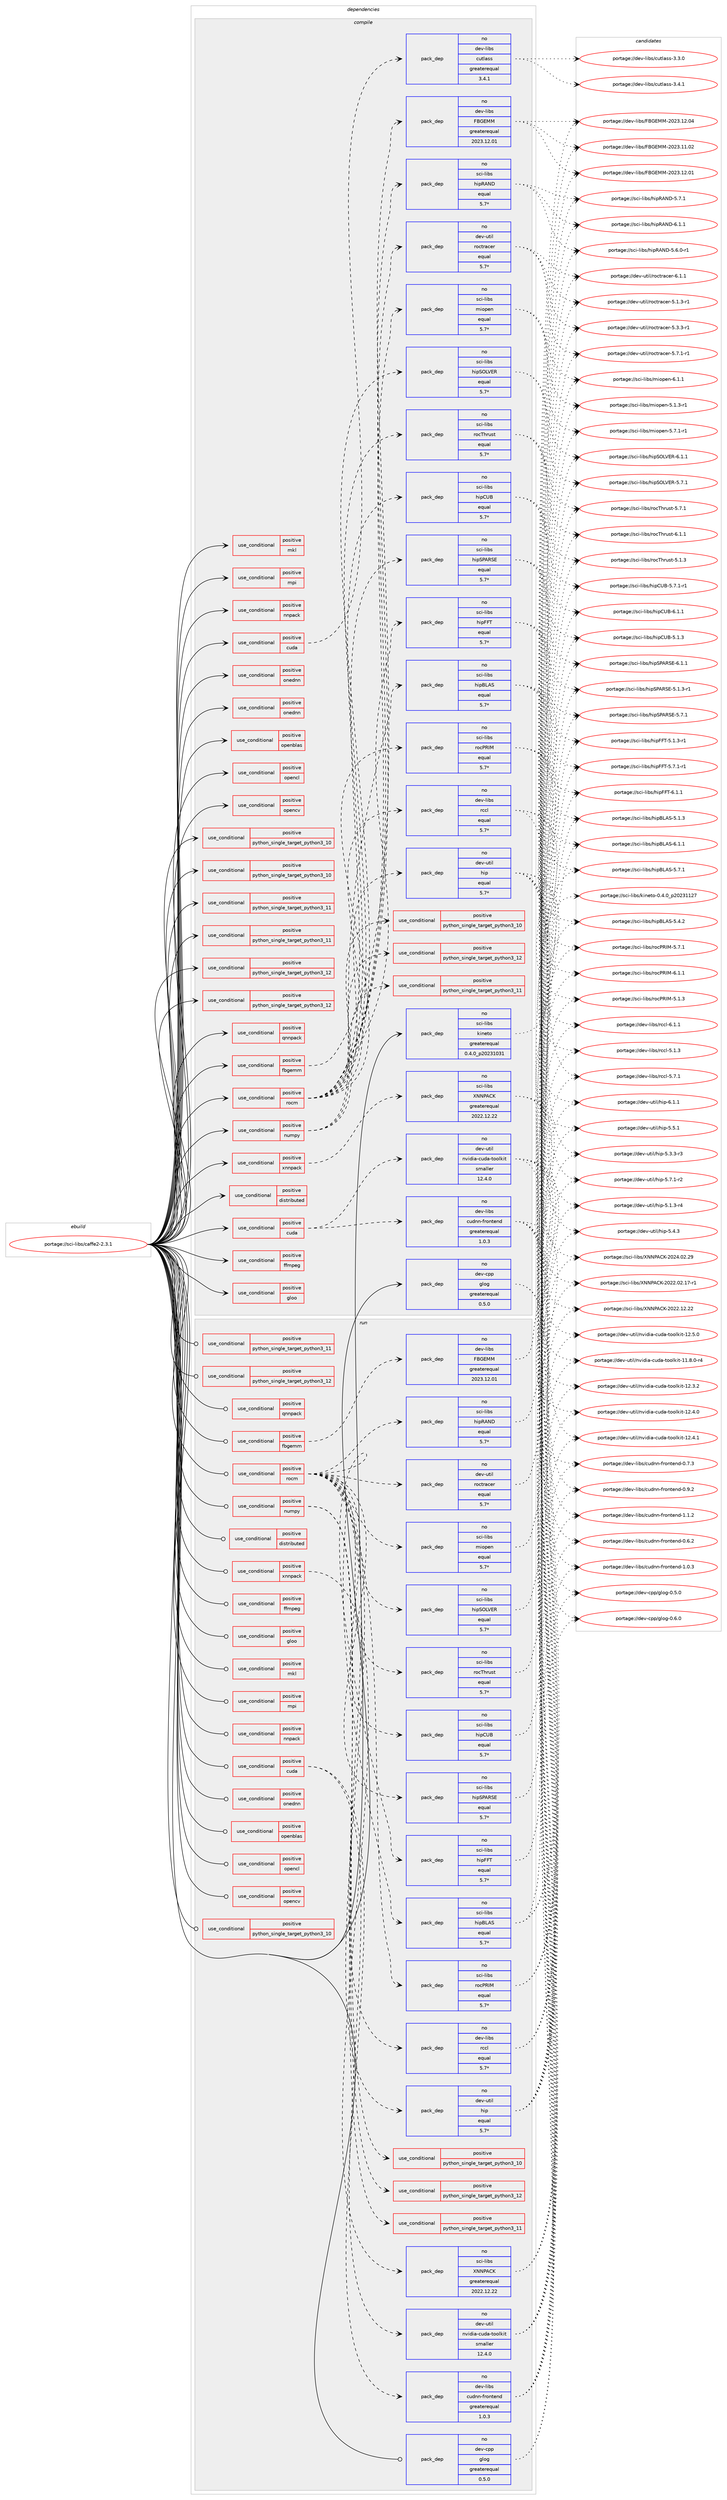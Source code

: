 digraph prolog {

# *************
# Graph options
# *************

newrank=true;
concentrate=true;
compound=true;
graph [rankdir=LR,fontname=Helvetica,fontsize=10,ranksep=1.5];#, ranksep=2.5, nodesep=0.2];
edge  [arrowhead=vee];
node  [fontname=Helvetica,fontsize=10];

# **********
# The ebuild
# **********

subgraph cluster_leftcol {
color=gray;
rank=same;
label=<<i>ebuild</i>>;
id [label="portage://sci-libs/caffe2-2.3.1", color=red, width=4, href="../sci-libs/caffe2-2.3.1.svg"];
}

# ****************
# The dependencies
# ****************

subgraph cluster_midcol {
color=gray;
label=<<i>dependencies</i>>;
subgraph cluster_compile {
fillcolor="#eeeeee";
style=filled;
label=<<i>compile</i>>;
subgraph cond102905 {
dependency200428 [label=<<TABLE BORDER="0" CELLBORDER="1" CELLSPACING="0" CELLPADDING="4"><TR><TD ROWSPAN="3" CELLPADDING="10">use_conditional</TD></TR><TR><TD>positive</TD></TR><TR><TD>cuda</TD></TR></TABLE>>, shape=none, color=red];
# *** BEGIN UNKNOWN DEPENDENCY TYPE (TODO) ***
# dependency200428 -> package_dependency(portage://sci-libs/caffe2-2.3.1,install,no,dev-libs,cudnn,none,[,,],[],[])
# *** END UNKNOWN DEPENDENCY TYPE (TODO) ***

subgraph pack94744 {
dependency200429 [label=<<TABLE BORDER="0" CELLBORDER="1" CELLSPACING="0" CELLPADDING="4" WIDTH="220"><TR><TD ROWSPAN="6" CELLPADDING="30">pack_dep</TD></TR><TR><TD WIDTH="110">no</TD></TR><TR><TD>dev-libs</TD></TR><TR><TD>cudnn-frontend</TD></TR><TR><TD>greaterequal</TD></TR><TR><TD>1.0.3</TD></TR></TABLE>>, shape=none, color=blue];
}
dependency200428:e -> dependency200429:w [weight=20,style="dashed",arrowhead="vee"];
subgraph pack94745 {
dependency200430 [label=<<TABLE BORDER="0" CELLBORDER="1" CELLSPACING="0" CELLPADDING="4" WIDTH="220"><TR><TD ROWSPAN="6" CELLPADDING="30">pack_dep</TD></TR><TR><TD WIDTH="110">no</TD></TR><TR><TD>dev-util</TD></TR><TR><TD>nvidia-cuda-toolkit</TD></TR><TR><TD>smaller</TD></TR><TR><TD>12.4.0</TD></TR></TABLE>>, shape=none, color=blue];
}
dependency200428:e -> dependency200430:w [weight=20,style="dashed",arrowhead="vee"];
}
id:e -> dependency200428:w [weight=20,style="solid",arrowhead="vee"];
subgraph cond102906 {
dependency200431 [label=<<TABLE BORDER="0" CELLBORDER="1" CELLSPACING="0" CELLPADDING="4"><TR><TD ROWSPAN="3" CELLPADDING="10">use_conditional</TD></TR><TR><TD>positive</TD></TR><TR><TD>cuda</TD></TR></TABLE>>, shape=none, color=red];
subgraph pack94746 {
dependency200432 [label=<<TABLE BORDER="0" CELLBORDER="1" CELLSPACING="0" CELLPADDING="4" WIDTH="220"><TR><TD ROWSPAN="6" CELLPADDING="30">pack_dep</TD></TR><TR><TD WIDTH="110">no</TD></TR><TR><TD>dev-libs</TD></TR><TR><TD>cutlass</TD></TR><TR><TD>greaterequal</TD></TR><TR><TD>3.4.1</TD></TR></TABLE>>, shape=none, color=blue];
}
dependency200431:e -> dependency200432:w [weight=20,style="dashed",arrowhead="vee"];
}
id:e -> dependency200431:w [weight=20,style="solid",arrowhead="vee"];
subgraph cond102907 {
dependency200433 [label=<<TABLE BORDER="0" CELLBORDER="1" CELLSPACING="0" CELLPADDING="4"><TR><TD ROWSPAN="3" CELLPADDING="10">use_conditional</TD></TR><TR><TD>positive</TD></TR><TR><TD>distributed</TD></TR></TABLE>>, shape=none, color=red];
# *** BEGIN UNKNOWN DEPENDENCY TYPE (TODO) ***
# dependency200433 -> package_dependency(portage://sci-libs/caffe2-2.3.1,install,no,sci-libs,tensorpipe,none,[,,],[],[use(optenable(cuda),none)])
# *** END UNKNOWN DEPENDENCY TYPE (TODO) ***

}
id:e -> dependency200433:w [weight=20,style="solid",arrowhead="vee"];
subgraph cond102908 {
dependency200434 [label=<<TABLE BORDER="0" CELLBORDER="1" CELLSPACING="0" CELLPADDING="4"><TR><TD ROWSPAN="3" CELLPADDING="10">use_conditional</TD></TR><TR><TD>positive</TD></TR><TR><TD>fbgemm</TD></TR></TABLE>>, shape=none, color=red];
subgraph pack94747 {
dependency200435 [label=<<TABLE BORDER="0" CELLBORDER="1" CELLSPACING="0" CELLPADDING="4" WIDTH="220"><TR><TD ROWSPAN="6" CELLPADDING="30">pack_dep</TD></TR><TR><TD WIDTH="110">no</TD></TR><TR><TD>dev-libs</TD></TR><TR><TD>FBGEMM</TD></TR><TR><TD>greaterequal</TD></TR><TR><TD>2023.12.01</TD></TR></TABLE>>, shape=none, color=blue];
}
dependency200434:e -> dependency200435:w [weight=20,style="dashed",arrowhead="vee"];
}
id:e -> dependency200434:w [weight=20,style="solid",arrowhead="vee"];
subgraph cond102909 {
dependency200436 [label=<<TABLE BORDER="0" CELLBORDER="1" CELLSPACING="0" CELLPADDING="4"><TR><TD ROWSPAN="3" CELLPADDING="10">use_conditional</TD></TR><TR><TD>positive</TD></TR><TR><TD>ffmpeg</TD></TR></TABLE>>, shape=none, color=red];
# *** BEGIN UNKNOWN DEPENDENCY TYPE (TODO) ***
# dependency200436 -> package_dependency(portage://sci-libs/caffe2-2.3.1,install,no,media-video,ffmpeg,none,[,,],any_same_slot,[])
# *** END UNKNOWN DEPENDENCY TYPE (TODO) ***

}
id:e -> dependency200436:w [weight=20,style="solid",arrowhead="vee"];
subgraph cond102910 {
dependency200437 [label=<<TABLE BORDER="0" CELLBORDER="1" CELLSPACING="0" CELLPADDING="4"><TR><TD ROWSPAN="3" CELLPADDING="10">use_conditional</TD></TR><TR><TD>positive</TD></TR><TR><TD>gloo</TD></TR></TABLE>>, shape=none, color=red];
# *** BEGIN UNKNOWN DEPENDENCY TYPE (TODO) ***
# dependency200437 -> package_dependency(portage://sci-libs/caffe2-2.3.1,install,no,sci-libs,gloo,none,[,,],[],[use(optenable(cuda),none)])
# *** END UNKNOWN DEPENDENCY TYPE (TODO) ***

}
id:e -> dependency200437:w [weight=20,style="solid",arrowhead="vee"];
subgraph cond102911 {
dependency200438 [label=<<TABLE BORDER="0" CELLBORDER="1" CELLSPACING="0" CELLPADDING="4"><TR><TD ROWSPAN="3" CELLPADDING="10">use_conditional</TD></TR><TR><TD>positive</TD></TR><TR><TD>mkl</TD></TR></TABLE>>, shape=none, color=red];
# *** BEGIN UNKNOWN DEPENDENCY TYPE (TODO) ***
# dependency200438 -> package_dependency(portage://sci-libs/caffe2-2.3.1,install,no,sci-libs,mkl,none,[,,],[],[])
# *** END UNKNOWN DEPENDENCY TYPE (TODO) ***

}
id:e -> dependency200438:w [weight=20,style="solid",arrowhead="vee"];
subgraph cond102912 {
dependency200439 [label=<<TABLE BORDER="0" CELLBORDER="1" CELLSPACING="0" CELLPADDING="4"><TR><TD ROWSPAN="3" CELLPADDING="10">use_conditional</TD></TR><TR><TD>positive</TD></TR><TR><TD>mpi</TD></TR></TABLE>>, shape=none, color=red];
# *** BEGIN UNKNOWN DEPENDENCY TYPE (TODO) ***
# dependency200439 -> package_dependency(portage://sci-libs/caffe2-2.3.1,install,no,virtual,mpi,none,[,,],[],[])
# *** END UNKNOWN DEPENDENCY TYPE (TODO) ***

}
id:e -> dependency200439:w [weight=20,style="solid",arrowhead="vee"];
subgraph cond102913 {
dependency200440 [label=<<TABLE BORDER="0" CELLBORDER="1" CELLSPACING="0" CELLPADDING="4"><TR><TD ROWSPAN="3" CELLPADDING="10">use_conditional</TD></TR><TR><TD>positive</TD></TR><TR><TD>nnpack</TD></TR></TABLE>>, shape=none, color=red];
# *** BEGIN UNKNOWN DEPENDENCY TYPE (TODO) ***
# dependency200440 -> package_dependency(portage://sci-libs/caffe2-2.3.1,install,no,sci-libs,NNPACK,none,[,,],[],[])
# *** END UNKNOWN DEPENDENCY TYPE (TODO) ***

}
id:e -> dependency200440:w [weight=20,style="solid",arrowhead="vee"];
subgraph cond102914 {
dependency200441 [label=<<TABLE BORDER="0" CELLBORDER="1" CELLSPACING="0" CELLPADDING="4"><TR><TD ROWSPAN="3" CELLPADDING="10">use_conditional</TD></TR><TR><TD>positive</TD></TR><TR><TD>numpy</TD></TR></TABLE>>, shape=none, color=red];
subgraph cond102915 {
dependency200442 [label=<<TABLE BORDER="0" CELLBORDER="1" CELLSPACING="0" CELLPADDING="4"><TR><TD ROWSPAN="3" CELLPADDING="10">use_conditional</TD></TR><TR><TD>positive</TD></TR><TR><TD>python_single_target_python3_10</TD></TR></TABLE>>, shape=none, color=red];
# *** BEGIN UNKNOWN DEPENDENCY TYPE (TODO) ***
# dependency200442 -> package_dependency(portage://sci-libs/caffe2-2.3.1,install,no,dev-python,numpy,none,[,,],[],[use(enable(python_targets_python3_10),negative)])
# *** END UNKNOWN DEPENDENCY TYPE (TODO) ***

}
dependency200441:e -> dependency200442:w [weight=20,style="dashed",arrowhead="vee"];
subgraph cond102916 {
dependency200443 [label=<<TABLE BORDER="0" CELLBORDER="1" CELLSPACING="0" CELLPADDING="4"><TR><TD ROWSPAN="3" CELLPADDING="10">use_conditional</TD></TR><TR><TD>positive</TD></TR><TR><TD>python_single_target_python3_11</TD></TR></TABLE>>, shape=none, color=red];
# *** BEGIN UNKNOWN DEPENDENCY TYPE (TODO) ***
# dependency200443 -> package_dependency(portage://sci-libs/caffe2-2.3.1,install,no,dev-python,numpy,none,[,,],[],[use(enable(python_targets_python3_11),negative)])
# *** END UNKNOWN DEPENDENCY TYPE (TODO) ***

}
dependency200441:e -> dependency200443:w [weight=20,style="dashed",arrowhead="vee"];
subgraph cond102917 {
dependency200444 [label=<<TABLE BORDER="0" CELLBORDER="1" CELLSPACING="0" CELLPADDING="4"><TR><TD ROWSPAN="3" CELLPADDING="10">use_conditional</TD></TR><TR><TD>positive</TD></TR><TR><TD>python_single_target_python3_12</TD></TR></TABLE>>, shape=none, color=red];
# *** BEGIN UNKNOWN DEPENDENCY TYPE (TODO) ***
# dependency200444 -> package_dependency(portage://sci-libs/caffe2-2.3.1,install,no,dev-python,numpy,none,[,,],[],[use(enable(python_targets_python3_12),negative)])
# *** END UNKNOWN DEPENDENCY TYPE (TODO) ***

}
dependency200441:e -> dependency200444:w [weight=20,style="dashed",arrowhead="vee"];
}
id:e -> dependency200441:w [weight=20,style="solid",arrowhead="vee"];
subgraph cond102918 {
dependency200445 [label=<<TABLE BORDER="0" CELLBORDER="1" CELLSPACING="0" CELLPADDING="4"><TR><TD ROWSPAN="3" CELLPADDING="10">use_conditional</TD></TR><TR><TD>positive</TD></TR><TR><TD>onednn</TD></TR></TABLE>>, shape=none, color=red];
# *** BEGIN UNKNOWN DEPENDENCY TYPE (TODO) ***
# dependency200445 -> package_dependency(portage://sci-libs/caffe2-2.3.1,install,no,dev-libs,oneDNN,none,[,,],[],[])
# *** END UNKNOWN DEPENDENCY TYPE (TODO) ***

}
id:e -> dependency200445:w [weight=20,style="solid",arrowhead="vee"];
subgraph cond102919 {
dependency200446 [label=<<TABLE BORDER="0" CELLBORDER="1" CELLSPACING="0" CELLPADDING="4"><TR><TD ROWSPAN="3" CELLPADDING="10">use_conditional</TD></TR><TR><TD>positive</TD></TR><TR><TD>onednn</TD></TR></TABLE>>, shape=none, color=red];
# *** BEGIN UNKNOWN DEPENDENCY TYPE (TODO) ***
# dependency200446 -> package_dependency(portage://sci-libs/caffe2-2.3.1,install,no,sci-libs,ideep,none,[,,],[],[])
# *** END UNKNOWN DEPENDENCY TYPE (TODO) ***

}
id:e -> dependency200446:w [weight=20,style="solid",arrowhead="vee"];
subgraph cond102920 {
dependency200447 [label=<<TABLE BORDER="0" CELLBORDER="1" CELLSPACING="0" CELLPADDING="4"><TR><TD ROWSPAN="3" CELLPADDING="10">use_conditional</TD></TR><TR><TD>positive</TD></TR><TR><TD>openblas</TD></TR></TABLE>>, shape=none, color=red];
# *** BEGIN UNKNOWN DEPENDENCY TYPE (TODO) ***
# dependency200447 -> package_dependency(portage://sci-libs/caffe2-2.3.1,install,no,sci-libs,openblas,none,[,,],[],[])
# *** END UNKNOWN DEPENDENCY TYPE (TODO) ***

}
id:e -> dependency200447:w [weight=20,style="solid",arrowhead="vee"];
subgraph cond102921 {
dependency200448 [label=<<TABLE BORDER="0" CELLBORDER="1" CELLSPACING="0" CELLPADDING="4"><TR><TD ROWSPAN="3" CELLPADDING="10">use_conditional</TD></TR><TR><TD>positive</TD></TR><TR><TD>opencl</TD></TR></TABLE>>, shape=none, color=red];
# *** BEGIN UNKNOWN DEPENDENCY TYPE (TODO) ***
# dependency200448 -> package_dependency(portage://sci-libs/caffe2-2.3.1,install,no,virtual,opencl,none,[,,],[],[])
# *** END UNKNOWN DEPENDENCY TYPE (TODO) ***

}
id:e -> dependency200448:w [weight=20,style="solid",arrowhead="vee"];
subgraph cond102922 {
dependency200449 [label=<<TABLE BORDER="0" CELLBORDER="1" CELLSPACING="0" CELLPADDING="4"><TR><TD ROWSPAN="3" CELLPADDING="10">use_conditional</TD></TR><TR><TD>positive</TD></TR><TR><TD>opencv</TD></TR></TABLE>>, shape=none, color=red];
# *** BEGIN UNKNOWN DEPENDENCY TYPE (TODO) ***
# dependency200449 -> package_dependency(portage://sci-libs/caffe2-2.3.1,install,no,media-libs,opencv,none,[,,],any_same_slot,[])
# *** END UNKNOWN DEPENDENCY TYPE (TODO) ***

}
id:e -> dependency200449:w [weight=20,style="solid",arrowhead="vee"];
subgraph cond102923 {
dependency200450 [label=<<TABLE BORDER="0" CELLBORDER="1" CELLSPACING="0" CELLPADDING="4"><TR><TD ROWSPAN="3" CELLPADDING="10">use_conditional</TD></TR><TR><TD>positive</TD></TR><TR><TD>python_single_target_python3_10</TD></TR></TABLE>>, shape=none, color=red];
# *** BEGIN UNKNOWN DEPENDENCY TYPE (TODO) ***
# dependency200450 -> package_dependency(portage://sci-libs/caffe2-2.3.1,install,no,dev-lang,python,none,[,,],[slot(3.10)],[])
# *** END UNKNOWN DEPENDENCY TYPE (TODO) ***

}
id:e -> dependency200450:w [weight=20,style="solid",arrowhead="vee"];
subgraph cond102924 {
dependency200451 [label=<<TABLE BORDER="0" CELLBORDER="1" CELLSPACING="0" CELLPADDING="4"><TR><TD ROWSPAN="3" CELLPADDING="10">use_conditional</TD></TR><TR><TD>positive</TD></TR><TR><TD>python_single_target_python3_10</TD></TR></TABLE>>, shape=none, color=red];
# *** BEGIN UNKNOWN DEPENDENCY TYPE (TODO) ***
# dependency200451 -> package_dependency(portage://sci-libs/caffe2-2.3.1,install,no,dev-python,pyyaml,none,[,,],[],[use(enable(python_targets_python3_10),negative)])
# *** END UNKNOWN DEPENDENCY TYPE (TODO) ***

# *** BEGIN UNKNOWN DEPENDENCY TYPE (TODO) ***
# dependency200451 -> package_dependency(portage://sci-libs/caffe2-2.3.1,install,no,dev-python,pybind11,none,[,,],[],[use(enable(python_targets_python3_10),negative)])
# *** END UNKNOWN DEPENDENCY TYPE (TODO) ***

# *** BEGIN UNKNOWN DEPENDENCY TYPE (TODO) ***
# dependency200451 -> package_dependency(portage://sci-libs/caffe2-2.3.1,install,no,dev-python,typing-extensions,none,[,,],[],[use(enable(python_targets_python3_10),negative)])
# *** END UNKNOWN DEPENDENCY TYPE (TODO) ***

}
id:e -> dependency200451:w [weight=20,style="solid",arrowhead="vee"];
subgraph cond102925 {
dependency200452 [label=<<TABLE BORDER="0" CELLBORDER="1" CELLSPACING="0" CELLPADDING="4"><TR><TD ROWSPAN="3" CELLPADDING="10">use_conditional</TD></TR><TR><TD>positive</TD></TR><TR><TD>python_single_target_python3_11</TD></TR></TABLE>>, shape=none, color=red];
# *** BEGIN UNKNOWN DEPENDENCY TYPE (TODO) ***
# dependency200452 -> package_dependency(portage://sci-libs/caffe2-2.3.1,install,no,dev-lang,python,none,[,,],[slot(3.11)],[])
# *** END UNKNOWN DEPENDENCY TYPE (TODO) ***

}
id:e -> dependency200452:w [weight=20,style="solid",arrowhead="vee"];
subgraph cond102926 {
dependency200453 [label=<<TABLE BORDER="0" CELLBORDER="1" CELLSPACING="0" CELLPADDING="4"><TR><TD ROWSPAN="3" CELLPADDING="10">use_conditional</TD></TR><TR><TD>positive</TD></TR><TR><TD>python_single_target_python3_11</TD></TR></TABLE>>, shape=none, color=red];
# *** BEGIN UNKNOWN DEPENDENCY TYPE (TODO) ***
# dependency200453 -> package_dependency(portage://sci-libs/caffe2-2.3.1,install,no,dev-python,pyyaml,none,[,,],[],[use(enable(python_targets_python3_11),negative)])
# *** END UNKNOWN DEPENDENCY TYPE (TODO) ***

# *** BEGIN UNKNOWN DEPENDENCY TYPE (TODO) ***
# dependency200453 -> package_dependency(portage://sci-libs/caffe2-2.3.1,install,no,dev-python,pybind11,none,[,,],[],[use(enable(python_targets_python3_11),negative)])
# *** END UNKNOWN DEPENDENCY TYPE (TODO) ***

# *** BEGIN UNKNOWN DEPENDENCY TYPE (TODO) ***
# dependency200453 -> package_dependency(portage://sci-libs/caffe2-2.3.1,install,no,dev-python,typing-extensions,none,[,,],[],[use(enable(python_targets_python3_11),negative)])
# *** END UNKNOWN DEPENDENCY TYPE (TODO) ***

}
id:e -> dependency200453:w [weight=20,style="solid",arrowhead="vee"];
subgraph cond102927 {
dependency200454 [label=<<TABLE BORDER="0" CELLBORDER="1" CELLSPACING="0" CELLPADDING="4"><TR><TD ROWSPAN="3" CELLPADDING="10">use_conditional</TD></TR><TR><TD>positive</TD></TR><TR><TD>python_single_target_python3_12</TD></TR></TABLE>>, shape=none, color=red];
# *** BEGIN UNKNOWN DEPENDENCY TYPE (TODO) ***
# dependency200454 -> package_dependency(portage://sci-libs/caffe2-2.3.1,install,no,dev-lang,python,none,[,,],[slot(3.12)],[])
# *** END UNKNOWN DEPENDENCY TYPE (TODO) ***

}
id:e -> dependency200454:w [weight=20,style="solid",arrowhead="vee"];
subgraph cond102928 {
dependency200455 [label=<<TABLE BORDER="0" CELLBORDER="1" CELLSPACING="0" CELLPADDING="4"><TR><TD ROWSPAN="3" CELLPADDING="10">use_conditional</TD></TR><TR><TD>positive</TD></TR><TR><TD>python_single_target_python3_12</TD></TR></TABLE>>, shape=none, color=red];
# *** BEGIN UNKNOWN DEPENDENCY TYPE (TODO) ***
# dependency200455 -> package_dependency(portage://sci-libs/caffe2-2.3.1,install,no,dev-python,pyyaml,none,[,,],[],[use(enable(python_targets_python3_12),negative)])
# *** END UNKNOWN DEPENDENCY TYPE (TODO) ***

# *** BEGIN UNKNOWN DEPENDENCY TYPE (TODO) ***
# dependency200455 -> package_dependency(portage://sci-libs/caffe2-2.3.1,install,no,dev-python,pybind11,none,[,,],[],[use(enable(python_targets_python3_12),negative)])
# *** END UNKNOWN DEPENDENCY TYPE (TODO) ***

# *** BEGIN UNKNOWN DEPENDENCY TYPE (TODO) ***
# dependency200455 -> package_dependency(portage://sci-libs/caffe2-2.3.1,install,no,dev-python,typing-extensions,none,[,,],[],[use(enable(python_targets_python3_12),negative)])
# *** END UNKNOWN DEPENDENCY TYPE (TODO) ***

}
id:e -> dependency200455:w [weight=20,style="solid",arrowhead="vee"];
subgraph cond102929 {
dependency200456 [label=<<TABLE BORDER="0" CELLBORDER="1" CELLSPACING="0" CELLPADDING="4"><TR><TD ROWSPAN="3" CELLPADDING="10">use_conditional</TD></TR><TR><TD>positive</TD></TR><TR><TD>qnnpack</TD></TR></TABLE>>, shape=none, color=red];
# *** BEGIN UNKNOWN DEPENDENCY TYPE (TODO) ***
# dependency200456 -> package_dependency(portage://sci-libs/caffe2-2.3.1,install,no,sci-libs,QNNPACK,none,[,,],[],[])
# *** END UNKNOWN DEPENDENCY TYPE (TODO) ***

}
id:e -> dependency200456:w [weight=20,style="solid",arrowhead="vee"];
subgraph cond102930 {
dependency200457 [label=<<TABLE BORDER="0" CELLBORDER="1" CELLSPACING="0" CELLPADDING="4"><TR><TD ROWSPAN="3" CELLPADDING="10">use_conditional</TD></TR><TR><TD>positive</TD></TR><TR><TD>rocm</TD></TR></TABLE>>, shape=none, color=red];
subgraph pack94748 {
dependency200458 [label=<<TABLE BORDER="0" CELLBORDER="1" CELLSPACING="0" CELLPADDING="4" WIDTH="220"><TR><TD ROWSPAN="6" CELLPADDING="30">pack_dep</TD></TR><TR><TD WIDTH="110">no</TD></TR><TR><TD>dev-util</TD></TR><TR><TD>hip</TD></TR><TR><TD>equal</TD></TR><TR><TD>5.7*</TD></TR></TABLE>>, shape=none, color=blue];
}
dependency200457:e -> dependency200458:w [weight=20,style="dashed",arrowhead="vee"];
subgraph pack94749 {
dependency200459 [label=<<TABLE BORDER="0" CELLBORDER="1" CELLSPACING="0" CELLPADDING="4" WIDTH="220"><TR><TD ROWSPAN="6" CELLPADDING="30">pack_dep</TD></TR><TR><TD WIDTH="110">no</TD></TR><TR><TD>dev-libs</TD></TR><TR><TD>rccl</TD></TR><TR><TD>equal</TD></TR><TR><TD>5.7*</TD></TR></TABLE>>, shape=none, color=blue];
}
dependency200457:e -> dependency200459:w [weight=20,style="dashed",arrowhead="vee"];
subgraph pack94750 {
dependency200460 [label=<<TABLE BORDER="0" CELLBORDER="1" CELLSPACING="0" CELLPADDING="4" WIDTH="220"><TR><TD ROWSPAN="6" CELLPADDING="30">pack_dep</TD></TR><TR><TD WIDTH="110">no</TD></TR><TR><TD>sci-libs</TD></TR><TR><TD>rocThrust</TD></TR><TR><TD>equal</TD></TR><TR><TD>5.7*</TD></TR></TABLE>>, shape=none, color=blue];
}
dependency200457:e -> dependency200460:w [weight=20,style="dashed",arrowhead="vee"];
subgraph pack94751 {
dependency200461 [label=<<TABLE BORDER="0" CELLBORDER="1" CELLSPACING="0" CELLPADDING="4" WIDTH="220"><TR><TD ROWSPAN="6" CELLPADDING="30">pack_dep</TD></TR><TR><TD WIDTH="110">no</TD></TR><TR><TD>sci-libs</TD></TR><TR><TD>rocPRIM</TD></TR><TR><TD>equal</TD></TR><TR><TD>5.7*</TD></TR></TABLE>>, shape=none, color=blue];
}
dependency200457:e -> dependency200461:w [weight=20,style="dashed",arrowhead="vee"];
subgraph pack94752 {
dependency200462 [label=<<TABLE BORDER="0" CELLBORDER="1" CELLSPACING="0" CELLPADDING="4" WIDTH="220"><TR><TD ROWSPAN="6" CELLPADDING="30">pack_dep</TD></TR><TR><TD WIDTH="110">no</TD></TR><TR><TD>sci-libs</TD></TR><TR><TD>hipBLAS</TD></TR><TR><TD>equal</TD></TR><TR><TD>5.7*</TD></TR></TABLE>>, shape=none, color=blue];
}
dependency200457:e -> dependency200462:w [weight=20,style="dashed",arrowhead="vee"];
subgraph pack94753 {
dependency200463 [label=<<TABLE BORDER="0" CELLBORDER="1" CELLSPACING="0" CELLPADDING="4" WIDTH="220"><TR><TD ROWSPAN="6" CELLPADDING="30">pack_dep</TD></TR><TR><TD WIDTH="110">no</TD></TR><TR><TD>sci-libs</TD></TR><TR><TD>hipFFT</TD></TR><TR><TD>equal</TD></TR><TR><TD>5.7*</TD></TR></TABLE>>, shape=none, color=blue];
}
dependency200457:e -> dependency200463:w [weight=20,style="dashed",arrowhead="vee"];
subgraph pack94754 {
dependency200464 [label=<<TABLE BORDER="0" CELLBORDER="1" CELLSPACING="0" CELLPADDING="4" WIDTH="220"><TR><TD ROWSPAN="6" CELLPADDING="30">pack_dep</TD></TR><TR><TD WIDTH="110">no</TD></TR><TR><TD>sci-libs</TD></TR><TR><TD>hipSPARSE</TD></TR><TR><TD>equal</TD></TR><TR><TD>5.7*</TD></TR></TABLE>>, shape=none, color=blue];
}
dependency200457:e -> dependency200464:w [weight=20,style="dashed",arrowhead="vee"];
subgraph pack94755 {
dependency200465 [label=<<TABLE BORDER="0" CELLBORDER="1" CELLSPACING="0" CELLPADDING="4" WIDTH="220"><TR><TD ROWSPAN="6" CELLPADDING="30">pack_dep</TD></TR><TR><TD WIDTH="110">no</TD></TR><TR><TD>sci-libs</TD></TR><TR><TD>hipRAND</TD></TR><TR><TD>equal</TD></TR><TR><TD>5.7*</TD></TR></TABLE>>, shape=none, color=blue];
}
dependency200457:e -> dependency200465:w [weight=20,style="dashed",arrowhead="vee"];
subgraph pack94756 {
dependency200466 [label=<<TABLE BORDER="0" CELLBORDER="1" CELLSPACING="0" CELLPADDING="4" WIDTH="220"><TR><TD ROWSPAN="6" CELLPADDING="30">pack_dep</TD></TR><TR><TD WIDTH="110">no</TD></TR><TR><TD>sci-libs</TD></TR><TR><TD>hipCUB</TD></TR><TR><TD>equal</TD></TR><TR><TD>5.7*</TD></TR></TABLE>>, shape=none, color=blue];
}
dependency200457:e -> dependency200466:w [weight=20,style="dashed",arrowhead="vee"];
subgraph pack94757 {
dependency200467 [label=<<TABLE BORDER="0" CELLBORDER="1" CELLSPACING="0" CELLPADDING="4" WIDTH="220"><TR><TD ROWSPAN="6" CELLPADDING="30">pack_dep</TD></TR><TR><TD WIDTH="110">no</TD></TR><TR><TD>sci-libs</TD></TR><TR><TD>hipSOLVER</TD></TR><TR><TD>equal</TD></TR><TR><TD>5.7*</TD></TR></TABLE>>, shape=none, color=blue];
}
dependency200457:e -> dependency200467:w [weight=20,style="dashed",arrowhead="vee"];
subgraph pack94758 {
dependency200468 [label=<<TABLE BORDER="0" CELLBORDER="1" CELLSPACING="0" CELLPADDING="4" WIDTH="220"><TR><TD ROWSPAN="6" CELLPADDING="30">pack_dep</TD></TR><TR><TD WIDTH="110">no</TD></TR><TR><TD>sci-libs</TD></TR><TR><TD>miopen</TD></TR><TR><TD>equal</TD></TR><TR><TD>5.7*</TD></TR></TABLE>>, shape=none, color=blue];
}
dependency200457:e -> dependency200468:w [weight=20,style="dashed",arrowhead="vee"];
subgraph pack94759 {
dependency200469 [label=<<TABLE BORDER="0" CELLBORDER="1" CELLSPACING="0" CELLPADDING="4" WIDTH="220"><TR><TD ROWSPAN="6" CELLPADDING="30">pack_dep</TD></TR><TR><TD WIDTH="110">no</TD></TR><TR><TD>dev-util</TD></TR><TR><TD>roctracer</TD></TR><TR><TD>equal</TD></TR><TR><TD>5.7*</TD></TR></TABLE>>, shape=none, color=blue];
}
dependency200457:e -> dependency200469:w [weight=20,style="dashed",arrowhead="vee"];
}
id:e -> dependency200457:w [weight=20,style="solid",arrowhead="vee"];
subgraph cond102931 {
dependency200470 [label=<<TABLE BORDER="0" CELLBORDER="1" CELLSPACING="0" CELLPADDING="4"><TR><TD ROWSPAN="3" CELLPADDING="10">use_conditional</TD></TR><TR><TD>positive</TD></TR><TR><TD>xnnpack</TD></TR></TABLE>>, shape=none, color=red];
subgraph pack94760 {
dependency200471 [label=<<TABLE BORDER="0" CELLBORDER="1" CELLSPACING="0" CELLPADDING="4" WIDTH="220"><TR><TD ROWSPAN="6" CELLPADDING="30">pack_dep</TD></TR><TR><TD WIDTH="110">no</TD></TR><TR><TD>sci-libs</TD></TR><TR><TD>XNNPACK</TD></TR><TR><TD>greaterequal</TD></TR><TR><TD>2022.12.22</TD></TR></TABLE>>, shape=none, color=blue];
}
dependency200470:e -> dependency200471:w [weight=20,style="dashed",arrowhead="vee"];
}
id:e -> dependency200470:w [weight=20,style="solid",arrowhead="vee"];
# *** BEGIN UNKNOWN DEPENDENCY TYPE (TODO) ***
# id -> package_dependency(portage://sci-libs/caffe2-2.3.1,install,no,dev-cpp,gflags,none,[,,],any_same_slot,[])
# *** END UNKNOWN DEPENDENCY TYPE (TODO) ***

subgraph pack94761 {
dependency200472 [label=<<TABLE BORDER="0" CELLBORDER="1" CELLSPACING="0" CELLPADDING="4" WIDTH="220"><TR><TD ROWSPAN="6" CELLPADDING="30">pack_dep</TD></TR><TR><TD WIDTH="110">no</TD></TR><TR><TD>dev-cpp</TD></TR><TR><TD>glog</TD></TR><TR><TD>greaterequal</TD></TR><TR><TD>0.5.0</TD></TR></TABLE>>, shape=none, color=blue];
}
id:e -> dependency200472:w [weight=20,style="solid",arrowhead="vee"];
# *** BEGIN UNKNOWN DEPENDENCY TYPE (TODO) ***
# id -> package_dependency(portage://sci-libs/caffe2-2.3.1,install,no,dev-libs,FP16,none,[,,],[],[])
# *** END UNKNOWN DEPENDENCY TYPE (TODO) ***

# *** BEGIN UNKNOWN DEPENDENCY TYPE (TODO) ***
# id -> package_dependency(portage://sci-libs/caffe2-2.3.1,install,no,dev-libs,FXdiv,none,[,,],[],[])
# *** END UNKNOWN DEPENDENCY TYPE (TODO) ***

# *** BEGIN UNKNOWN DEPENDENCY TYPE (TODO) ***
# id -> package_dependency(portage://sci-libs/caffe2-2.3.1,install,no,dev-libs,cpuinfo,none,[,,],[],[])
# *** END UNKNOWN DEPENDENCY TYPE (TODO) ***

# *** BEGIN UNKNOWN DEPENDENCY TYPE (TODO) ***
# id -> package_dependency(portage://sci-libs/caffe2-2.3.1,install,no,dev-libs,flatbuffers,none,[,,],[],[])
# *** END UNKNOWN DEPENDENCY TYPE (TODO) ***

# *** BEGIN UNKNOWN DEPENDENCY TYPE (TODO) ***
# id -> package_dependency(portage://sci-libs/caffe2-2.3.1,install,no,dev-libs,libfmt,none,[,,],[],[])
# *** END UNKNOWN DEPENDENCY TYPE (TODO) ***

# *** BEGIN UNKNOWN DEPENDENCY TYPE (TODO) ***
# id -> package_dependency(portage://sci-libs/caffe2-2.3.1,install,no,dev-libs,pocketfft,none,[,,],[],[])
# *** END UNKNOWN DEPENDENCY TYPE (TODO) ***

# *** BEGIN UNKNOWN DEPENDENCY TYPE (TODO) ***
# id -> package_dependency(portage://sci-libs/caffe2-2.3.1,install,no,dev-libs,protobuf,none,[,,],any_same_slot,[])
# *** END UNKNOWN DEPENDENCY TYPE (TODO) ***

# *** BEGIN UNKNOWN DEPENDENCY TYPE (TODO) ***
# id -> package_dependency(portage://sci-libs/caffe2-2.3.1,install,no,dev-libs,psimd,none,[,,],[],[])
# *** END UNKNOWN DEPENDENCY TYPE (TODO) ***

# *** BEGIN UNKNOWN DEPENDENCY TYPE (TODO) ***
# id -> package_dependency(portage://sci-libs/caffe2-2.3.1,install,no,dev-libs,pthreadpool,none,[,,],[],[])
# *** END UNKNOWN DEPENDENCY TYPE (TODO) ***

# *** BEGIN UNKNOWN DEPENDENCY TYPE (TODO) ***
# id -> package_dependency(portage://sci-libs/caffe2-2.3.1,install,no,dev-libs,sleef,none,[,,],[],[])
# *** END UNKNOWN DEPENDENCY TYPE (TODO) ***

# *** BEGIN UNKNOWN DEPENDENCY TYPE (TODO) ***
# id -> package_dependency(portage://sci-libs/caffe2-2.3.1,install,no,sci-libs,foxi,none,[,,],[],[])
# *** END UNKNOWN DEPENDENCY TYPE (TODO) ***

subgraph pack94762 {
dependency200473 [label=<<TABLE BORDER="0" CELLBORDER="1" CELLSPACING="0" CELLPADDING="4" WIDTH="220"><TR><TD ROWSPAN="6" CELLPADDING="30">pack_dep</TD></TR><TR><TD WIDTH="110">no</TD></TR><TR><TD>sci-libs</TD></TR><TR><TD>kineto</TD></TR><TR><TD>greaterequal</TD></TR><TR><TD>0.4.0_p20231031</TD></TR></TABLE>>, shape=none, color=blue];
}
id:e -> dependency200473:w [weight=20,style="solid",arrowhead="vee"];
# *** BEGIN UNKNOWN DEPENDENCY TYPE (TODO) ***
# id -> package_dependency(portage://sci-libs/caffe2-2.3.1,install,no,sci-libs,onnx,none,[,,],[],[])
# *** END UNKNOWN DEPENDENCY TYPE (TODO) ***

# *** BEGIN UNKNOWN DEPENDENCY TYPE (TODO) ***
# id -> package_dependency(portage://sci-libs/caffe2-2.3.1,install,no,virtual,lapack,none,[,,],[],[])
# *** END UNKNOWN DEPENDENCY TYPE (TODO) ***

}
subgraph cluster_compileandrun {
fillcolor="#eeeeee";
style=filled;
label=<<i>compile and run</i>>;
}
subgraph cluster_run {
fillcolor="#eeeeee";
style=filled;
label=<<i>run</i>>;
subgraph cond102932 {
dependency200474 [label=<<TABLE BORDER="0" CELLBORDER="1" CELLSPACING="0" CELLPADDING="4"><TR><TD ROWSPAN="3" CELLPADDING="10">use_conditional</TD></TR><TR><TD>positive</TD></TR><TR><TD>cuda</TD></TR></TABLE>>, shape=none, color=red];
# *** BEGIN UNKNOWN DEPENDENCY TYPE (TODO) ***
# dependency200474 -> package_dependency(portage://sci-libs/caffe2-2.3.1,run,no,dev-libs,cudnn,none,[,,],[],[])
# *** END UNKNOWN DEPENDENCY TYPE (TODO) ***

subgraph pack94763 {
dependency200475 [label=<<TABLE BORDER="0" CELLBORDER="1" CELLSPACING="0" CELLPADDING="4" WIDTH="220"><TR><TD ROWSPAN="6" CELLPADDING="30">pack_dep</TD></TR><TR><TD WIDTH="110">no</TD></TR><TR><TD>dev-libs</TD></TR><TR><TD>cudnn-frontend</TD></TR><TR><TD>greaterequal</TD></TR><TR><TD>1.0.3</TD></TR></TABLE>>, shape=none, color=blue];
}
dependency200474:e -> dependency200475:w [weight=20,style="dashed",arrowhead="vee"];
subgraph pack94764 {
dependency200476 [label=<<TABLE BORDER="0" CELLBORDER="1" CELLSPACING="0" CELLPADDING="4" WIDTH="220"><TR><TD ROWSPAN="6" CELLPADDING="30">pack_dep</TD></TR><TR><TD WIDTH="110">no</TD></TR><TR><TD>dev-util</TD></TR><TR><TD>nvidia-cuda-toolkit</TD></TR><TR><TD>smaller</TD></TR><TR><TD>12.4.0</TD></TR></TABLE>>, shape=none, color=blue];
}
dependency200474:e -> dependency200476:w [weight=20,style="dashed",arrowhead="vee"];
}
id:e -> dependency200474:w [weight=20,style="solid",arrowhead="odot"];
subgraph cond102933 {
dependency200477 [label=<<TABLE BORDER="0" CELLBORDER="1" CELLSPACING="0" CELLPADDING="4"><TR><TD ROWSPAN="3" CELLPADDING="10">use_conditional</TD></TR><TR><TD>positive</TD></TR><TR><TD>distributed</TD></TR></TABLE>>, shape=none, color=red];
# *** BEGIN UNKNOWN DEPENDENCY TYPE (TODO) ***
# dependency200477 -> package_dependency(portage://sci-libs/caffe2-2.3.1,run,no,sci-libs,tensorpipe,none,[,,],[],[use(optenable(cuda),none)])
# *** END UNKNOWN DEPENDENCY TYPE (TODO) ***

}
id:e -> dependency200477:w [weight=20,style="solid",arrowhead="odot"];
subgraph cond102934 {
dependency200478 [label=<<TABLE BORDER="0" CELLBORDER="1" CELLSPACING="0" CELLPADDING="4"><TR><TD ROWSPAN="3" CELLPADDING="10">use_conditional</TD></TR><TR><TD>positive</TD></TR><TR><TD>fbgemm</TD></TR></TABLE>>, shape=none, color=red];
subgraph pack94765 {
dependency200479 [label=<<TABLE BORDER="0" CELLBORDER="1" CELLSPACING="0" CELLPADDING="4" WIDTH="220"><TR><TD ROWSPAN="6" CELLPADDING="30">pack_dep</TD></TR><TR><TD WIDTH="110">no</TD></TR><TR><TD>dev-libs</TD></TR><TR><TD>FBGEMM</TD></TR><TR><TD>greaterequal</TD></TR><TR><TD>2023.12.01</TD></TR></TABLE>>, shape=none, color=blue];
}
dependency200478:e -> dependency200479:w [weight=20,style="dashed",arrowhead="vee"];
}
id:e -> dependency200478:w [weight=20,style="solid",arrowhead="odot"];
subgraph cond102935 {
dependency200480 [label=<<TABLE BORDER="0" CELLBORDER="1" CELLSPACING="0" CELLPADDING="4"><TR><TD ROWSPAN="3" CELLPADDING="10">use_conditional</TD></TR><TR><TD>positive</TD></TR><TR><TD>ffmpeg</TD></TR></TABLE>>, shape=none, color=red];
# *** BEGIN UNKNOWN DEPENDENCY TYPE (TODO) ***
# dependency200480 -> package_dependency(portage://sci-libs/caffe2-2.3.1,run,no,media-video,ffmpeg,none,[,,],any_same_slot,[])
# *** END UNKNOWN DEPENDENCY TYPE (TODO) ***

}
id:e -> dependency200480:w [weight=20,style="solid",arrowhead="odot"];
subgraph cond102936 {
dependency200481 [label=<<TABLE BORDER="0" CELLBORDER="1" CELLSPACING="0" CELLPADDING="4"><TR><TD ROWSPAN="3" CELLPADDING="10">use_conditional</TD></TR><TR><TD>positive</TD></TR><TR><TD>gloo</TD></TR></TABLE>>, shape=none, color=red];
# *** BEGIN UNKNOWN DEPENDENCY TYPE (TODO) ***
# dependency200481 -> package_dependency(portage://sci-libs/caffe2-2.3.1,run,no,sci-libs,gloo,none,[,,],[],[use(optenable(cuda),none)])
# *** END UNKNOWN DEPENDENCY TYPE (TODO) ***

}
id:e -> dependency200481:w [weight=20,style="solid",arrowhead="odot"];
subgraph cond102937 {
dependency200482 [label=<<TABLE BORDER="0" CELLBORDER="1" CELLSPACING="0" CELLPADDING="4"><TR><TD ROWSPAN="3" CELLPADDING="10">use_conditional</TD></TR><TR><TD>positive</TD></TR><TR><TD>mkl</TD></TR></TABLE>>, shape=none, color=red];
# *** BEGIN UNKNOWN DEPENDENCY TYPE (TODO) ***
# dependency200482 -> package_dependency(portage://sci-libs/caffe2-2.3.1,run,no,sci-libs,mkl,none,[,,],[],[])
# *** END UNKNOWN DEPENDENCY TYPE (TODO) ***

}
id:e -> dependency200482:w [weight=20,style="solid",arrowhead="odot"];
subgraph cond102938 {
dependency200483 [label=<<TABLE BORDER="0" CELLBORDER="1" CELLSPACING="0" CELLPADDING="4"><TR><TD ROWSPAN="3" CELLPADDING="10">use_conditional</TD></TR><TR><TD>positive</TD></TR><TR><TD>mpi</TD></TR></TABLE>>, shape=none, color=red];
# *** BEGIN UNKNOWN DEPENDENCY TYPE (TODO) ***
# dependency200483 -> package_dependency(portage://sci-libs/caffe2-2.3.1,run,no,virtual,mpi,none,[,,],[],[])
# *** END UNKNOWN DEPENDENCY TYPE (TODO) ***

}
id:e -> dependency200483:w [weight=20,style="solid",arrowhead="odot"];
subgraph cond102939 {
dependency200484 [label=<<TABLE BORDER="0" CELLBORDER="1" CELLSPACING="0" CELLPADDING="4"><TR><TD ROWSPAN="3" CELLPADDING="10">use_conditional</TD></TR><TR><TD>positive</TD></TR><TR><TD>nnpack</TD></TR></TABLE>>, shape=none, color=red];
# *** BEGIN UNKNOWN DEPENDENCY TYPE (TODO) ***
# dependency200484 -> package_dependency(portage://sci-libs/caffe2-2.3.1,run,no,sci-libs,NNPACK,none,[,,],[],[])
# *** END UNKNOWN DEPENDENCY TYPE (TODO) ***

}
id:e -> dependency200484:w [weight=20,style="solid",arrowhead="odot"];
subgraph cond102940 {
dependency200485 [label=<<TABLE BORDER="0" CELLBORDER="1" CELLSPACING="0" CELLPADDING="4"><TR><TD ROWSPAN="3" CELLPADDING="10">use_conditional</TD></TR><TR><TD>positive</TD></TR><TR><TD>numpy</TD></TR></TABLE>>, shape=none, color=red];
subgraph cond102941 {
dependency200486 [label=<<TABLE BORDER="0" CELLBORDER="1" CELLSPACING="0" CELLPADDING="4"><TR><TD ROWSPAN="3" CELLPADDING="10">use_conditional</TD></TR><TR><TD>positive</TD></TR><TR><TD>python_single_target_python3_10</TD></TR></TABLE>>, shape=none, color=red];
# *** BEGIN UNKNOWN DEPENDENCY TYPE (TODO) ***
# dependency200486 -> package_dependency(portage://sci-libs/caffe2-2.3.1,run,no,dev-python,numpy,none,[,,],[],[use(enable(python_targets_python3_10),negative)])
# *** END UNKNOWN DEPENDENCY TYPE (TODO) ***

}
dependency200485:e -> dependency200486:w [weight=20,style="dashed",arrowhead="vee"];
subgraph cond102942 {
dependency200487 [label=<<TABLE BORDER="0" CELLBORDER="1" CELLSPACING="0" CELLPADDING="4"><TR><TD ROWSPAN="3" CELLPADDING="10">use_conditional</TD></TR><TR><TD>positive</TD></TR><TR><TD>python_single_target_python3_11</TD></TR></TABLE>>, shape=none, color=red];
# *** BEGIN UNKNOWN DEPENDENCY TYPE (TODO) ***
# dependency200487 -> package_dependency(portage://sci-libs/caffe2-2.3.1,run,no,dev-python,numpy,none,[,,],[],[use(enable(python_targets_python3_11),negative)])
# *** END UNKNOWN DEPENDENCY TYPE (TODO) ***

}
dependency200485:e -> dependency200487:w [weight=20,style="dashed",arrowhead="vee"];
subgraph cond102943 {
dependency200488 [label=<<TABLE BORDER="0" CELLBORDER="1" CELLSPACING="0" CELLPADDING="4"><TR><TD ROWSPAN="3" CELLPADDING="10">use_conditional</TD></TR><TR><TD>positive</TD></TR><TR><TD>python_single_target_python3_12</TD></TR></TABLE>>, shape=none, color=red];
# *** BEGIN UNKNOWN DEPENDENCY TYPE (TODO) ***
# dependency200488 -> package_dependency(portage://sci-libs/caffe2-2.3.1,run,no,dev-python,numpy,none,[,,],[],[use(enable(python_targets_python3_12),negative)])
# *** END UNKNOWN DEPENDENCY TYPE (TODO) ***

}
dependency200485:e -> dependency200488:w [weight=20,style="dashed",arrowhead="vee"];
}
id:e -> dependency200485:w [weight=20,style="solid",arrowhead="odot"];
subgraph cond102944 {
dependency200489 [label=<<TABLE BORDER="0" CELLBORDER="1" CELLSPACING="0" CELLPADDING="4"><TR><TD ROWSPAN="3" CELLPADDING="10">use_conditional</TD></TR><TR><TD>positive</TD></TR><TR><TD>onednn</TD></TR></TABLE>>, shape=none, color=red];
# *** BEGIN UNKNOWN DEPENDENCY TYPE (TODO) ***
# dependency200489 -> package_dependency(portage://sci-libs/caffe2-2.3.1,run,no,dev-libs,oneDNN,none,[,,],[],[])
# *** END UNKNOWN DEPENDENCY TYPE (TODO) ***

}
id:e -> dependency200489:w [weight=20,style="solid",arrowhead="odot"];
subgraph cond102945 {
dependency200490 [label=<<TABLE BORDER="0" CELLBORDER="1" CELLSPACING="0" CELLPADDING="4"><TR><TD ROWSPAN="3" CELLPADDING="10">use_conditional</TD></TR><TR><TD>positive</TD></TR><TR><TD>openblas</TD></TR></TABLE>>, shape=none, color=red];
# *** BEGIN UNKNOWN DEPENDENCY TYPE (TODO) ***
# dependency200490 -> package_dependency(portage://sci-libs/caffe2-2.3.1,run,no,sci-libs,openblas,none,[,,],[],[])
# *** END UNKNOWN DEPENDENCY TYPE (TODO) ***

}
id:e -> dependency200490:w [weight=20,style="solid",arrowhead="odot"];
subgraph cond102946 {
dependency200491 [label=<<TABLE BORDER="0" CELLBORDER="1" CELLSPACING="0" CELLPADDING="4"><TR><TD ROWSPAN="3" CELLPADDING="10">use_conditional</TD></TR><TR><TD>positive</TD></TR><TR><TD>opencl</TD></TR></TABLE>>, shape=none, color=red];
# *** BEGIN UNKNOWN DEPENDENCY TYPE (TODO) ***
# dependency200491 -> package_dependency(portage://sci-libs/caffe2-2.3.1,run,no,virtual,opencl,none,[,,],[],[])
# *** END UNKNOWN DEPENDENCY TYPE (TODO) ***

}
id:e -> dependency200491:w [weight=20,style="solid",arrowhead="odot"];
subgraph cond102947 {
dependency200492 [label=<<TABLE BORDER="0" CELLBORDER="1" CELLSPACING="0" CELLPADDING="4"><TR><TD ROWSPAN="3" CELLPADDING="10">use_conditional</TD></TR><TR><TD>positive</TD></TR><TR><TD>opencv</TD></TR></TABLE>>, shape=none, color=red];
# *** BEGIN UNKNOWN DEPENDENCY TYPE (TODO) ***
# dependency200492 -> package_dependency(portage://sci-libs/caffe2-2.3.1,run,no,media-libs,opencv,none,[,,],any_same_slot,[])
# *** END UNKNOWN DEPENDENCY TYPE (TODO) ***

}
id:e -> dependency200492:w [weight=20,style="solid",arrowhead="odot"];
subgraph cond102948 {
dependency200493 [label=<<TABLE BORDER="0" CELLBORDER="1" CELLSPACING="0" CELLPADDING="4"><TR><TD ROWSPAN="3" CELLPADDING="10">use_conditional</TD></TR><TR><TD>positive</TD></TR><TR><TD>python_single_target_python3_10</TD></TR></TABLE>>, shape=none, color=red];
# *** BEGIN UNKNOWN DEPENDENCY TYPE (TODO) ***
# dependency200493 -> package_dependency(portage://sci-libs/caffe2-2.3.1,run,no,dev-lang,python,none,[,,],[slot(3.10)],[])
# *** END UNKNOWN DEPENDENCY TYPE (TODO) ***

}
id:e -> dependency200493:w [weight=20,style="solid",arrowhead="odot"];
subgraph cond102949 {
dependency200494 [label=<<TABLE BORDER="0" CELLBORDER="1" CELLSPACING="0" CELLPADDING="4"><TR><TD ROWSPAN="3" CELLPADDING="10">use_conditional</TD></TR><TR><TD>positive</TD></TR><TR><TD>python_single_target_python3_11</TD></TR></TABLE>>, shape=none, color=red];
# *** BEGIN UNKNOWN DEPENDENCY TYPE (TODO) ***
# dependency200494 -> package_dependency(portage://sci-libs/caffe2-2.3.1,run,no,dev-lang,python,none,[,,],[slot(3.11)],[])
# *** END UNKNOWN DEPENDENCY TYPE (TODO) ***

}
id:e -> dependency200494:w [weight=20,style="solid",arrowhead="odot"];
subgraph cond102950 {
dependency200495 [label=<<TABLE BORDER="0" CELLBORDER="1" CELLSPACING="0" CELLPADDING="4"><TR><TD ROWSPAN="3" CELLPADDING="10">use_conditional</TD></TR><TR><TD>positive</TD></TR><TR><TD>python_single_target_python3_12</TD></TR></TABLE>>, shape=none, color=red];
# *** BEGIN UNKNOWN DEPENDENCY TYPE (TODO) ***
# dependency200495 -> package_dependency(portage://sci-libs/caffe2-2.3.1,run,no,dev-lang,python,none,[,,],[slot(3.12)],[])
# *** END UNKNOWN DEPENDENCY TYPE (TODO) ***

}
id:e -> dependency200495:w [weight=20,style="solid",arrowhead="odot"];
subgraph cond102951 {
dependency200496 [label=<<TABLE BORDER="0" CELLBORDER="1" CELLSPACING="0" CELLPADDING="4"><TR><TD ROWSPAN="3" CELLPADDING="10">use_conditional</TD></TR><TR><TD>positive</TD></TR><TR><TD>qnnpack</TD></TR></TABLE>>, shape=none, color=red];
# *** BEGIN UNKNOWN DEPENDENCY TYPE (TODO) ***
# dependency200496 -> package_dependency(portage://sci-libs/caffe2-2.3.1,run,no,sci-libs,QNNPACK,none,[,,],[],[])
# *** END UNKNOWN DEPENDENCY TYPE (TODO) ***

}
id:e -> dependency200496:w [weight=20,style="solid",arrowhead="odot"];
subgraph cond102952 {
dependency200497 [label=<<TABLE BORDER="0" CELLBORDER="1" CELLSPACING="0" CELLPADDING="4"><TR><TD ROWSPAN="3" CELLPADDING="10">use_conditional</TD></TR><TR><TD>positive</TD></TR><TR><TD>rocm</TD></TR></TABLE>>, shape=none, color=red];
subgraph pack94766 {
dependency200498 [label=<<TABLE BORDER="0" CELLBORDER="1" CELLSPACING="0" CELLPADDING="4" WIDTH="220"><TR><TD ROWSPAN="6" CELLPADDING="30">pack_dep</TD></TR><TR><TD WIDTH="110">no</TD></TR><TR><TD>dev-util</TD></TR><TR><TD>hip</TD></TR><TR><TD>equal</TD></TR><TR><TD>5.7*</TD></TR></TABLE>>, shape=none, color=blue];
}
dependency200497:e -> dependency200498:w [weight=20,style="dashed",arrowhead="vee"];
subgraph pack94767 {
dependency200499 [label=<<TABLE BORDER="0" CELLBORDER="1" CELLSPACING="0" CELLPADDING="4" WIDTH="220"><TR><TD ROWSPAN="6" CELLPADDING="30">pack_dep</TD></TR><TR><TD WIDTH="110">no</TD></TR><TR><TD>dev-libs</TD></TR><TR><TD>rccl</TD></TR><TR><TD>equal</TD></TR><TR><TD>5.7*</TD></TR></TABLE>>, shape=none, color=blue];
}
dependency200497:e -> dependency200499:w [weight=20,style="dashed",arrowhead="vee"];
subgraph pack94768 {
dependency200500 [label=<<TABLE BORDER="0" CELLBORDER="1" CELLSPACING="0" CELLPADDING="4" WIDTH="220"><TR><TD ROWSPAN="6" CELLPADDING="30">pack_dep</TD></TR><TR><TD WIDTH="110">no</TD></TR><TR><TD>sci-libs</TD></TR><TR><TD>rocThrust</TD></TR><TR><TD>equal</TD></TR><TR><TD>5.7*</TD></TR></TABLE>>, shape=none, color=blue];
}
dependency200497:e -> dependency200500:w [weight=20,style="dashed",arrowhead="vee"];
subgraph pack94769 {
dependency200501 [label=<<TABLE BORDER="0" CELLBORDER="1" CELLSPACING="0" CELLPADDING="4" WIDTH="220"><TR><TD ROWSPAN="6" CELLPADDING="30">pack_dep</TD></TR><TR><TD WIDTH="110">no</TD></TR><TR><TD>sci-libs</TD></TR><TR><TD>rocPRIM</TD></TR><TR><TD>equal</TD></TR><TR><TD>5.7*</TD></TR></TABLE>>, shape=none, color=blue];
}
dependency200497:e -> dependency200501:w [weight=20,style="dashed",arrowhead="vee"];
subgraph pack94770 {
dependency200502 [label=<<TABLE BORDER="0" CELLBORDER="1" CELLSPACING="0" CELLPADDING="4" WIDTH="220"><TR><TD ROWSPAN="6" CELLPADDING="30">pack_dep</TD></TR><TR><TD WIDTH="110">no</TD></TR><TR><TD>sci-libs</TD></TR><TR><TD>hipBLAS</TD></TR><TR><TD>equal</TD></TR><TR><TD>5.7*</TD></TR></TABLE>>, shape=none, color=blue];
}
dependency200497:e -> dependency200502:w [weight=20,style="dashed",arrowhead="vee"];
subgraph pack94771 {
dependency200503 [label=<<TABLE BORDER="0" CELLBORDER="1" CELLSPACING="0" CELLPADDING="4" WIDTH="220"><TR><TD ROWSPAN="6" CELLPADDING="30">pack_dep</TD></TR><TR><TD WIDTH="110">no</TD></TR><TR><TD>sci-libs</TD></TR><TR><TD>hipFFT</TD></TR><TR><TD>equal</TD></TR><TR><TD>5.7*</TD></TR></TABLE>>, shape=none, color=blue];
}
dependency200497:e -> dependency200503:w [weight=20,style="dashed",arrowhead="vee"];
subgraph pack94772 {
dependency200504 [label=<<TABLE BORDER="0" CELLBORDER="1" CELLSPACING="0" CELLPADDING="4" WIDTH="220"><TR><TD ROWSPAN="6" CELLPADDING="30">pack_dep</TD></TR><TR><TD WIDTH="110">no</TD></TR><TR><TD>sci-libs</TD></TR><TR><TD>hipSPARSE</TD></TR><TR><TD>equal</TD></TR><TR><TD>5.7*</TD></TR></TABLE>>, shape=none, color=blue];
}
dependency200497:e -> dependency200504:w [weight=20,style="dashed",arrowhead="vee"];
subgraph pack94773 {
dependency200505 [label=<<TABLE BORDER="0" CELLBORDER="1" CELLSPACING="0" CELLPADDING="4" WIDTH="220"><TR><TD ROWSPAN="6" CELLPADDING="30">pack_dep</TD></TR><TR><TD WIDTH="110">no</TD></TR><TR><TD>sci-libs</TD></TR><TR><TD>hipRAND</TD></TR><TR><TD>equal</TD></TR><TR><TD>5.7*</TD></TR></TABLE>>, shape=none, color=blue];
}
dependency200497:e -> dependency200505:w [weight=20,style="dashed",arrowhead="vee"];
subgraph pack94774 {
dependency200506 [label=<<TABLE BORDER="0" CELLBORDER="1" CELLSPACING="0" CELLPADDING="4" WIDTH="220"><TR><TD ROWSPAN="6" CELLPADDING="30">pack_dep</TD></TR><TR><TD WIDTH="110">no</TD></TR><TR><TD>sci-libs</TD></TR><TR><TD>hipCUB</TD></TR><TR><TD>equal</TD></TR><TR><TD>5.7*</TD></TR></TABLE>>, shape=none, color=blue];
}
dependency200497:e -> dependency200506:w [weight=20,style="dashed",arrowhead="vee"];
subgraph pack94775 {
dependency200507 [label=<<TABLE BORDER="0" CELLBORDER="1" CELLSPACING="0" CELLPADDING="4" WIDTH="220"><TR><TD ROWSPAN="6" CELLPADDING="30">pack_dep</TD></TR><TR><TD WIDTH="110">no</TD></TR><TR><TD>sci-libs</TD></TR><TR><TD>hipSOLVER</TD></TR><TR><TD>equal</TD></TR><TR><TD>5.7*</TD></TR></TABLE>>, shape=none, color=blue];
}
dependency200497:e -> dependency200507:w [weight=20,style="dashed",arrowhead="vee"];
subgraph pack94776 {
dependency200508 [label=<<TABLE BORDER="0" CELLBORDER="1" CELLSPACING="0" CELLPADDING="4" WIDTH="220"><TR><TD ROWSPAN="6" CELLPADDING="30">pack_dep</TD></TR><TR><TD WIDTH="110">no</TD></TR><TR><TD>sci-libs</TD></TR><TR><TD>miopen</TD></TR><TR><TD>equal</TD></TR><TR><TD>5.7*</TD></TR></TABLE>>, shape=none, color=blue];
}
dependency200497:e -> dependency200508:w [weight=20,style="dashed",arrowhead="vee"];
subgraph pack94777 {
dependency200509 [label=<<TABLE BORDER="0" CELLBORDER="1" CELLSPACING="0" CELLPADDING="4" WIDTH="220"><TR><TD ROWSPAN="6" CELLPADDING="30">pack_dep</TD></TR><TR><TD WIDTH="110">no</TD></TR><TR><TD>dev-util</TD></TR><TR><TD>roctracer</TD></TR><TR><TD>equal</TD></TR><TR><TD>5.7*</TD></TR></TABLE>>, shape=none, color=blue];
}
dependency200497:e -> dependency200509:w [weight=20,style="dashed",arrowhead="vee"];
}
id:e -> dependency200497:w [weight=20,style="solid",arrowhead="odot"];
subgraph cond102953 {
dependency200510 [label=<<TABLE BORDER="0" CELLBORDER="1" CELLSPACING="0" CELLPADDING="4"><TR><TD ROWSPAN="3" CELLPADDING="10">use_conditional</TD></TR><TR><TD>positive</TD></TR><TR><TD>xnnpack</TD></TR></TABLE>>, shape=none, color=red];
subgraph pack94778 {
dependency200511 [label=<<TABLE BORDER="0" CELLBORDER="1" CELLSPACING="0" CELLPADDING="4" WIDTH="220"><TR><TD ROWSPAN="6" CELLPADDING="30">pack_dep</TD></TR><TR><TD WIDTH="110">no</TD></TR><TR><TD>sci-libs</TD></TR><TR><TD>XNNPACK</TD></TR><TR><TD>greaterequal</TD></TR><TR><TD>2022.12.22</TD></TR></TABLE>>, shape=none, color=blue];
}
dependency200510:e -> dependency200511:w [weight=20,style="dashed",arrowhead="vee"];
}
id:e -> dependency200510:w [weight=20,style="solid",arrowhead="odot"];
# *** BEGIN UNKNOWN DEPENDENCY TYPE (TODO) ***
# id -> package_dependency(portage://sci-libs/caffe2-2.3.1,run,no,dev-cpp,gflags,none,[,,],any_same_slot,[])
# *** END UNKNOWN DEPENDENCY TYPE (TODO) ***

subgraph pack94779 {
dependency200512 [label=<<TABLE BORDER="0" CELLBORDER="1" CELLSPACING="0" CELLPADDING="4" WIDTH="220"><TR><TD ROWSPAN="6" CELLPADDING="30">pack_dep</TD></TR><TR><TD WIDTH="110">no</TD></TR><TR><TD>dev-cpp</TD></TR><TR><TD>glog</TD></TR><TR><TD>greaterequal</TD></TR><TR><TD>0.5.0</TD></TR></TABLE>>, shape=none, color=blue];
}
id:e -> dependency200512:w [weight=20,style="solid",arrowhead="odot"];
# *** BEGIN UNKNOWN DEPENDENCY TYPE (TODO) ***
# id -> package_dependency(portage://sci-libs/caffe2-2.3.1,run,no,dev-libs,cpuinfo,none,[,,],[],[])
# *** END UNKNOWN DEPENDENCY TYPE (TODO) ***

# *** BEGIN UNKNOWN DEPENDENCY TYPE (TODO) ***
# id -> package_dependency(portage://sci-libs/caffe2-2.3.1,run,no,dev-libs,libfmt,none,[,,],[],[])
# *** END UNKNOWN DEPENDENCY TYPE (TODO) ***

# *** BEGIN UNKNOWN DEPENDENCY TYPE (TODO) ***
# id -> package_dependency(portage://sci-libs/caffe2-2.3.1,run,no,dev-libs,protobuf,none,[,,],any_same_slot,[])
# *** END UNKNOWN DEPENDENCY TYPE (TODO) ***

# *** BEGIN UNKNOWN DEPENDENCY TYPE (TODO) ***
# id -> package_dependency(portage://sci-libs/caffe2-2.3.1,run,no,dev-libs,pthreadpool,none,[,,],[],[])
# *** END UNKNOWN DEPENDENCY TYPE (TODO) ***

# *** BEGIN UNKNOWN DEPENDENCY TYPE (TODO) ***
# id -> package_dependency(portage://sci-libs/caffe2-2.3.1,run,no,dev-libs,sleef,none,[,,],[],[])
# *** END UNKNOWN DEPENDENCY TYPE (TODO) ***

# *** BEGIN UNKNOWN DEPENDENCY TYPE (TODO) ***
# id -> package_dependency(portage://sci-libs/caffe2-2.3.1,run,no,sci-libs,foxi,none,[,,],[],[])
# *** END UNKNOWN DEPENDENCY TYPE (TODO) ***

# *** BEGIN UNKNOWN DEPENDENCY TYPE (TODO) ***
# id -> package_dependency(portage://sci-libs/caffe2-2.3.1,run,no,sci-libs,onnx,none,[,,],[],[])
# *** END UNKNOWN DEPENDENCY TYPE (TODO) ***

# *** BEGIN UNKNOWN DEPENDENCY TYPE (TODO) ***
# id -> package_dependency(portage://sci-libs/caffe2-2.3.1,run,no,virtual,lapack,none,[,,],[],[])
# *** END UNKNOWN DEPENDENCY TYPE (TODO) ***

}
}

# **************
# The candidates
# **************

subgraph cluster_choices {
rank=same;
color=gray;
label=<<i>candidates</i>>;

subgraph choice94744 {
color=black;
nodesep=1;
choice1001011184510810598115479911710011011045102114111110116101110100454846544650 [label="portage://dev-libs/cudnn-frontend-0.6.2", color=red, width=4,href="../dev-libs/cudnn-frontend-0.6.2.svg"];
choice1001011184510810598115479911710011011045102114111110116101110100454846554651 [label="portage://dev-libs/cudnn-frontend-0.7.3", color=red, width=4,href="../dev-libs/cudnn-frontend-0.7.3.svg"];
choice1001011184510810598115479911710011011045102114111110116101110100454846574650 [label="portage://dev-libs/cudnn-frontend-0.9.2", color=red, width=4,href="../dev-libs/cudnn-frontend-0.9.2.svg"];
choice1001011184510810598115479911710011011045102114111110116101110100454946484651 [label="portage://dev-libs/cudnn-frontend-1.0.3", color=red, width=4,href="../dev-libs/cudnn-frontend-1.0.3.svg"];
choice1001011184510810598115479911710011011045102114111110116101110100454946494650 [label="portage://dev-libs/cudnn-frontend-1.1.2", color=red, width=4,href="../dev-libs/cudnn-frontend-1.1.2.svg"];
dependency200429:e -> choice1001011184510810598115479911710011011045102114111110116101110100454846544650:w [style=dotted,weight="100"];
dependency200429:e -> choice1001011184510810598115479911710011011045102114111110116101110100454846554651:w [style=dotted,weight="100"];
dependency200429:e -> choice1001011184510810598115479911710011011045102114111110116101110100454846574650:w [style=dotted,weight="100"];
dependency200429:e -> choice1001011184510810598115479911710011011045102114111110116101110100454946484651:w [style=dotted,weight="100"];
dependency200429:e -> choice1001011184510810598115479911710011011045102114111110116101110100454946494650:w [style=dotted,weight="100"];
}
subgraph choice94745 {
color=black;
nodesep=1;
choice10010111845117116105108471101181051001059745991171009745116111111108107105116454949465646484511452 [label="portage://dev-util/nvidia-cuda-toolkit-11.8.0-r4", color=red, width=4,href="../dev-util/nvidia-cuda-toolkit-11.8.0-r4.svg"];
choice1001011184511711610510847110118105100105974599117100974511611111110810710511645495046514650 [label="portage://dev-util/nvidia-cuda-toolkit-12.3.2", color=red, width=4,href="../dev-util/nvidia-cuda-toolkit-12.3.2.svg"];
choice1001011184511711610510847110118105100105974599117100974511611111110810710511645495046524648 [label="portage://dev-util/nvidia-cuda-toolkit-12.4.0", color=red, width=4,href="../dev-util/nvidia-cuda-toolkit-12.4.0.svg"];
choice1001011184511711610510847110118105100105974599117100974511611111110810710511645495046524649 [label="portage://dev-util/nvidia-cuda-toolkit-12.4.1", color=red, width=4,href="../dev-util/nvidia-cuda-toolkit-12.4.1.svg"];
choice1001011184511711610510847110118105100105974599117100974511611111110810710511645495046534648 [label="portage://dev-util/nvidia-cuda-toolkit-12.5.0", color=red, width=4,href="../dev-util/nvidia-cuda-toolkit-12.5.0.svg"];
dependency200430:e -> choice10010111845117116105108471101181051001059745991171009745116111111108107105116454949465646484511452:w [style=dotted,weight="100"];
dependency200430:e -> choice1001011184511711610510847110118105100105974599117100974511611111110810710511645495046514650:w [style=dotted,weight="100"];
dependency200430:e -> choice1001011184511711610510847110118105100105974599117100974511611111110810710511645495046524648:w [style=dotted,weight="100"];
dependency200430:e -> choice1001011184511711610510847110118105100105974599117100974511611111110810710511645495046524649:w [style=dotted,weight="100"];
dependency200430:e -> choice1001011184511711610510847110118105100105974599117100974511611111110810710511645495046534648:w [style=dotted,weight="100"];
}
subgraph choice94746 {
color=black;
nodesep=1;
choice1001011184510810598115479911711610897115115455146514648 [label="portage://dev-libs/cutlass-3.3.0", color=red, width=4,href="../dev-libs/cutlass-3.3.0.svg"];
choice1001011184510810598115479911711610897115115455146524649 [label="portage://dev-libs/cutlass-3.4.1", color=red, width=4,href="../dev-libs/cutlass-3.4.1.svg"];
dependency200432:e -> choice1001011184510810598115479911711610897115115455146514648:w [style=dotted,weight="100"];
dependency200432:e -> choice1001011184510810598115479911711610897115115455146524649:w [style=dotted,weight="100"];
}
subgraph choice94747 {
color=black;
nodesep=1;
choice1001011184510810598115477066716977774550485051464949464850 [label="portage://dev-libs/FBGEMM-2023.11.02", color=red, width=4,href="../dev-libs/FBGEMM-2023.11.02.svg"];
choice1001011184510810598115477066716977774550485051464950464849 [label="portage://dev-libs/FBGEMM-2023.12.01", color=red, width=4,href="../dev-libs/FBGEMM-2023.12.01.svg"];
choice1001011184510810598115477066716977774550485051464950464852 [label="portage://dev-libs/FBGEMM-2023.12.04", color=red, width=4,href="../dev-libs/FBGEMM-2023.12.04.svg"];
dependency200435:e -> choice1001011184510810598115477066716977774550485051464949464850:w [style=dotted,weight="100"];
dependency200435:e -> choice1001011184510810598115477066716977774550485051464950464849:w [style=dotted,weight="100"];
dependency200435:e -> choice1001011184510810598115477066716977774550485051464950464852:w [style=dotted,weight="100"];
}
subgraph choice94748 {
color=black;
nodesep=1;
choice10010111845117116105108471041051124553464946514511452 [label="portage://dev-util/hip-5.1.3-r4", color=red, width=4,href="../dev-util/hip-5.1.3-r4.svg"];
choice10010111845117116105108471041051124553465146514511451 [label="portage://dev-util/hip-5.3.3-r3", color=red, width=4,href="../dev-util/hip-5.3.3-r3.svg"];
choice1001011184511711610510847104105112455346524651 [label="portage://dev-util/hip-5.4.3", color=red, width=4,href="../dev-util/hip-5.4.3.svg"];
choice1001011184511711610510847104105112455346534649 [label="portage://dev-util/hip-5.5.1", color=red, width=4,href="../dev-util/hip-5.5.1.svg"];
choice10010111845117116105108471041051124553465546494511450 [label="portage://dev-util/hip-5.7.1-r2", color=red, width=4,href="../dev-util/hip-5.7.1-r2.svg"];
choice1001011184511711610510847104105112455446494649 [label="portage://dev-util/hip-6.1.1", color=red, width=4,href="../dev-util/hip-6.1.1.svg"];
dependency200458:e -> choice10010111845117116105108471041051124553464946514511452:w [style=dotted,weight="100"];
dependency200458:e -> choice10010111845117116105108471041051124553465146514511451:w [style=dotted,weight="100"];
dependency200458:e -> choice1001011184511711610510847104105112455346524651:w [style=dotted,weight="100"];
dependency200458:e -> choice1001011184511711610510847104105112455346534649:w [style=dotted,weight="100"];
dependency200458:e -> choice10010111845117116105108471041051124553465546494511450:w [style=dotted,weight="100"];
dependency200458:e -> choice1001011184511711610510847104105112455446494649:w [style=dotted,weight="100"];
}
subgraph choice94749 {
color=black;
nodesep=1;
choice1001011184510810598115471149999108455346494651 [label="portage://dev-libs/rccl-5.1.3", color=red, width=4,href="../dev-libs/rccl-5.1.3.svg"];
choice1001011184510810598115471149999108455346554649 [label="portage://dev-libs/rccl-5.7.1", color=red, width=4,href="../dev-libs/rccl-5.7.1.svg"];
choice1001011184510810598115471149999108455446494649 [label="portage://dev-libs/rccl-6.1.1", color=red, width=4,href="../dev-libs/rccl-6.1.1.svg"];
dependency200459:e -> choice1001011184510810598115471149999108455346494651:w [style=dotted,weight="100"];
dependency200459:e -> choice1001011184510810598115471149999108455346554649:w [style=dotted,weight="100"];
dependency200459:e -> choice1001011184510810598115471149999108455446494649:w [style=dotted,weight="100"];
}
subgraph choice94750 {
color=black;
nodesep=1;
choice115991054510810598115471141119984104114117115116455346494651 [label="portage://sci-libs/rocThrust-5.1.3", color=red, width=4,href="../sci-libs/rocThrust-5.1.3.svg"];
choice115991054510810598115471141119984104114117115116455346554649 [label="portage://sci-libs/rocThrust-5.7.1", color=red, width=4,href="../sci-libs/rocThrust-5.7.1.svg"];
choice115991054510810598115471141119984104114117115116455446494649 [label="portage://sci-libs/rocThrust-6.1.1", color=red, width=4,href="../sci-libs/rocThrust-6.1.1.svg"];
dependency200460:e -> choice115991054510810598115471141119984104114117115116455346494651:w [style=dotted,weight="100"];
dependency200460:e -> choice115991054510810598115471141119984104114117115116455346554649:w [style=dotted,weight="100"];
dependency200460:e -> choice115991054510810598115471141119984104114117115116455446494649:w [style=dotted,weight="100"];
}
subgraph choice94751 {
color=black;
nodesep=1;
choice115991054510810598115471141119980827377455346494651 [label="portage://sci-libs/rocPRIM-5.1.3", color=red, width=4,href="../sci-libs/rocPRIM-5.1.3.svg"];
choice115991054510810598115471141119980827377455346554649 [label="portage://sci-libs/rocPRIM-5.7.1", color=red, width=4,href="../sci-libs/rocPRIM-5.7.1.svg"];
choice115991054510810598115471141119980827377455446494649 [label="portage://sci-libs/rocPRIM-6.1.1", color=red, width=4,href="../sci-libs/rocPRIM-6.1.1.svg"];
dependency200461:e -> choice115991054510810598115471141119980827377455346494651:w [style=dotted,weight="100"];
dependency200461:e -> choice115991054510810598115471141119980827377455346554649:w [style=dotted,weight="100"];
dependency200461:e -> choice115991054510810598115471141119980827377455446494649:w [style=dotted,weight="100"];
}
subgraph choice94752 {
color=black;
nodesep=1;
choice1159910545108105981154710410511266766583455346494651 [label="portage://sci-libs/hipBLAS-5.1.3", color=red, width=4,href="../sci-libs/hipBLAS-5.1.3.svg"];
choice1159910545108105981154710410511266766583455346524650 [label="portage://sci-libs/hipBLAS-5.4.2", color=red, width=4,href="../sci-libs/hipBLAS-5.4.2.svg"];
choice1159910545108105981154710410511266766583455346554649 [label="portage://sci-libs/hipBLAS-5.7.1", color=red, width=4,href="../sci-libs/hipBLAS-5.7.1.svg"];
choice1159910545108105981154710410511266766583455446494649 [label="portage://sci-libs/hipBLAS-6.1.1", color=red, width=4,href="../sci-libs/hipBLAS-6.1.1.svg"];
dependency200462:e -> choice1159910545108105981154710410511266766583455346494651:w [style=dotted,weight="100"];
dependency200462:e -> choice1159910545108105981154710410511266766583455346524650:w [style=dotted,weight="100"];
dependency200462:e -> choice1159910545108105981154710410511266766583455346554649:w [style=dotted,weight="100"];
dependency200462:e -> choice1159910545108105981154710410511266766583455446494649:w [style=dotted,weight="100"];
}
subgraph choice94753 {
color=black;
nodesep=1;
choice115991054510810598115471041051127070844553464946514511449 [label="portage://sci-libs/hipFFT-5.1.3-r1", color=red, width=4,href="../sci-libs/hipFFT-5.1.3-r1.svg"];
choice115991054510810598115471041051127070844553465546494511449 [label="portage://sci-libs/hipFFT-5.7.1-r1", color=red, width=4,href="../sci-libs/hipFFT-5.7.1-r1.svg"];
choice11599105451081059811547104105112707084455446494649 [label="portage://sci-libs/hipFFT-6.1.1", color=red, width=4,href="../sci-libs/hipFFT-6.1.1.svg"];
dependency200463:e -> choice115991054510810598115471041051127070844553464946514511449:w [style=dotted,weight="100"];
dependency200463:e -> choice115991054510810598115471041051127070844553465546494511449:w [style=dotted,weight="100"];
dependency200463:e -> choice11599105451081059811547104105112707084455446494649:w [style=dotted,weight="100"];
}
subgraph choice94754 {
color=black;
nodesep=1;
choice115991054510810598115471041051128380658283694553464946514511449 [label="portage://sci-libs/hipSPARSE-5.1.3-r1", color=red, width=4,href="../sci-libs/hipSPARSE-5.1.3-r1.svg"];
choice11599105451081059811547104105112838065828369455346554649 [label="portage://sci-libs/hipSPARSE-5.7.1", color=red, width=4,href="../sci-libs/hipSPARSE-5.7.1.svg"];
choice11599105451081059811547104105112838065828369455446494649 [label="portage://sci-libs/hipSPARSE-6.1.1", color=red, width=4,href="../sci-libs/hipSPARSE-6.1.1.svg"];
dependency200464:e -> choice115991054510810598115471041051128380658283694553464946514511449:w [style=dotted,weight="100"];
dependency200464:e -> choice11599105451081059811547104105112838065828369455346554649:w [style=dotted,weight="100"];
dependency200464:e -> choice11599105451081059811547104105112838065828369455446494649:w [style=dotted,weight="100"];
}
subgraph choice94755 {
color=black;
nodesep=1;
choice11599105451081059811547104105112826578684553465446484511449 [label="portage://sci-libs/hipRAND-5.6.0-r1", color=red, width=4,href="../sci-libs/hipRAND-5.6.0-r1.svg"];
choice1159910545108105981154710410511282657868455346554649 [label="portage://sci-libs/hipRAND-5.7.1", color=red, width=4,href="../sci-libs/hipRAND-5.7.1.svg"];
choice1159910545108105981154710410511282657868455446494649 [label="portage://sci-libs/hipRAND-6.1.1", color=red, width=4,href="../sci-libs/hipRAND-6.1.1.svg"];
dependency200465:e -> choice11599105451081059811547104105112826578684553465446484511449:w [style=dotted,weight="100"];
dependency200465:e -> choice1159910545108105981154710410511282657868455346554649:w [style=dotted,weight="100"];
dependency200465:e -> choice1159910545108105981154710410511282657868455446494649:w [style=dotted,weight="100"];
}
subgraph choice94756 {
color=black;
nodesep=1;
choice11599105451081059811547104105112678566455346494651 [label="portage://sci-libs/hipCUB-5.1.3", color=red, width=4,href="../sci-libs/hipCUB-5.1.3.svg"];
choice115991054510810598115471041051126785664553465546494511449 [label="portage://sci-libs/hipCUB-5.7.1-r1", color=red, width=4,href="../sci-libs/hipCUB-5.7.1-r1.svg"];
choice11599105451081059811547104105112678566455446494649 [label="portage://sci-libs/hipCUB-6.1.1", color=red, width=4,href="../sci-libs/hipCUB-6.1.1.svg"];
dependency200466:e -> choice11599105451081059811547104105112678566455346494651:w [style=dotted,weight="100"];
dependency200466:e -> choice115991054510810598115471041051126785664553465546494511449:w [style=dotted,weight="100"];
dependency200466:e -> choice11599105451081059811547104105112678566455446494649:w [style=dotted,weight="100"];
}
subgraph choice94757 {
color=black;
nodesep=1;
choice11599105451081059811547104105112837976866982455346554649 [label="portage://sci-libs/hipSOLVER-5.7.1", color=red, width=4,href="../sci-libs/hipSOLVER-5.7.1.svg"];
choice11599105451081059811547104105112837976866982455446494649 [label="portage://sci-libs/hipSOLVER-6.1.1", color=red, width=4,href="../sci-libs/hipSOLVER-6.1.1.svg"];
dependency200467:e -> choice11599105451081059811547104105112837976866982455346554649:w [style=dotted,weight="100"];
dependency200467:e -> choice11599105451081059811547104105112837976866982455446494649:w [style=dotted,weight="100"];
}
subgraph choice94758 {
color=black;
nodesep=1;
choice115991054510810598115471091051111121011104553464946514511449 [label="portage://sci-libs/miopen-5.1.3-r1", color=red, width=4,href="../sci-libs/miopen-5.1.3-r1.svg"];
choice115991054510810598115471091051111121011104553465546494511449 [label="portage://sci-libs/miopen-5.7.1-r1", color=red, width=4,href="../sci-libs/miopen-5.7.1-r1.svg"];
choice11599105451081059811547109105111112101110455446494649 [label="portage://sci-libs/miopen-6.1.1", color=red, width=4,href="../sci-libs/miopen-6.1.1.svg"];
dependency200468:e -> choice115991054510810598115471091051111121011104553464946514511449:w [style=dotted,weight="100"];
dependency200468:e -> choice115991054510810598115471091051111121011104553465546494511449:w [style=dotted,weight="100"];
dependency200468:e -> choice11599105451081059811547109105111112101110455446494649:w [style=dotted,weight="100"];
}
subgraph choice94759 {
color=black;
nodesep=1;
choice10010111845117116105108471141119911611497991011144553464946514511449 [label="portage://dev-util/roctracer-5.1.3-r1", color=red, width=4,href="../dev-util/roctracer-5.1.3-r1.svg"];
choice10010111845117116105108471141119911611497991011144553465146514511449 [label="portage://dev-util/roctracer-5.3.3-r1", color=red, width=4,href="../dev-util/roctracer-5.3.3-r1.svg"];
choice10010111845117116105108471141119911611497991011144553465546494511449 [label="portage://dev-util/roctracer-5.7.1-r1", color=red, width=4,href="../dev-util/roctracer-5.7.1-r1.svg"];
choice1001011184511711610510847114111991161149799101114455446494649 [label="portage://dev-util/roctracer-6.1.1", color=red, width=4,href="../dev-util/roctracer-6.1.1.svg"];
dependency200469:e -> choice10010111845117116105108471141119911611497991011144553464946514511449:w [style=dotted,weight="100"];
dependency200469:e -> choice10010111845117116105108471141119911611497991011144553465146514511449:w [style=dotted,weight="100"];
dependency200469:e -> choice10010111845117116105108471141119911611497991011144553465546494511449:w [style=dotted,weight="100"];
dependency200469:e -> choice1001011184511711610510847114111991161149799101114455446494649:w [style=dotted,weight="100"];
}
subgraph choice94760 {
color=black;
nodesep=1;
choice115991054510810598115478878788065677545504850504648504649554511449 [label="portage://sci-libs/XNNPACK-2022.02.17-r1", color=red, width=4,href="../sci-libs/XNNPACK-2022.02.17-r1.svg"];
choice11599105451081059811547887878806567754550485050464950465050 [label="portage://sci-libs/XNNPACK-2022.12.22", color=red, width=4,href="../sci-libs/XNNPACK-2022.12.22.svg"];
choice11599105451081059811547887878806567754550485052464850465057 [label="portage://sci-libs/XNNPACK-2024.02.29", color=red, width=4,href="../sci-libs/XNNPACK-2024.02.29.svg"];
dependency200471:e -> choice115991054510810598115478878788065677545504850504648504649554511449:w [style=dotted,weight="100"];
dependency200471:e -> choice11599105451081059811547887878806567754550485050464950465050:w [style=dotted,weight="100"];
dependency200471:e -> choice11599105451081059811547887878806567754550485052464850465057:w [style=dotted,weight="100"];
}
subgraph choice94761 {
color=black;
nodesep=1;
choice100101118459911211247103108111103454846534648 [label="portage://dev-cpp/glog-0.5.0", color=red, width=4,href="../dev-cpp/glog-0.5.0.svg"];
choice100101118459911211247103108111103454846544648 [label="portage://dev-cpp/glog-0.6.0", color=red, width=4,href="../dev-cpp/glog-0.6.0.svg"];
dependency200472:e -> choice100101118459911211247103108111103454846534648:w [style=dotted,weight="100"];
dependency200472:e -> choice100101118459911211247103108111103454846544648:w [style=dotted,weight="100"];
}
subgraph choice94762 {
color=black;
nodesep=1;
choice11599105451081059811547107105110101116111454846524648951125048505149495055 [label="portage://sci-libs/kineto-0.4.0_p20231127", color=red, width=4,href="../sci-libs/kineto-0.4.0_p20231127.svg"];
dependency200473:e -> choice11599105451081059811547107105110101116111454846524648951125048505149495055:w [style=dotted,weight="100"];
}
subgraph choice94763 {
color=black;
nodesep=1;
choice1001011184510810598115479911710011011045102114111110116101110100454846544650 [label="portage://dev-libs/cudnn-frontend-0.6.2", color=red, width=4,href="../dev-libs/cudnn-frontend-0.6.2.svg"];
choice1001011184510810598115479911710011011045102114111110116101110100454846554651 [label="portage://dev-libs/cudnn-frontend-0.7.3", color=red, width=4,href="../dev-libs/cudnn-frontend-0.7.3.svg"];
choice1001011184510810598115479911710011011045102114111110116101110100454846574650 [label="portage://dev-libs/cudnn-frontend-0.9.2", color=red, width=4,href="../dev-libs/cudnn-frontend-0.9.2.svg"];
choice1001011184510810598115479911710011011045102114111110116101110100454946484651 [label="portage://dev-libs/cudnn-frontend-1.0.3", color=red, width=4,href="../dev-libs/cudnn-frontend-1.0.3.svg"];
choice1001011184510810598115479911710011011045102114111110116101110100454946494650 [label="portage://dev-libs/cudnn-frontend-1.1.2", color=red, width=4,href="../dev-libs/cudnn-frontend-1.1.2.svg"];
dependency200475:e -> choice1001011184510810598115479911710011011045102114111110116101110100454846544650:w [style=dotted,weight="100"];
dependency200475:e -> choice1001011184510810598115479911710011011045102114111110116101110100454846554651:w [style=dotted,weight="100"];
dependency200475:e -> choice1001011184510810598115479911710011011045102114111110116101110100454846574650:w [style=dotted,weight="100"];
dependency200475:e -> choice1001011184510810598115479911710011011045102114111110116101110100454946484651:w [style=dotted,weight="100"];
dependency200475:e -> choice1001011184510810598115479911710011011045102114111110116101110100454946494650:w [style=dotted,weight="100"];
}
subgraph choice94764 {
color=black;
nodesep=1;
choice10010111845117116105108471101181051001059745991171009745116111111108107105116454949465646484511452 [label="portage://dev-util/nvidia-cuda-toolkit-11.8.0-r4", color=red, width=4,href="../dev-util/nvidia-cuda-toolkit-11.8.0-r4.svg"];
choice1001011184511711610510847110118105100105974599117100974511611111110810710511645495046514650 [label="portage://dev-util/nvidia-cuda-toolkit-12.3.2", color=red, width=4,href="../dev-util/nvidia-cuda-toolkit-12.3.2.svg"];
choice1001011184511711610510847110118105100105974599117100974511611111110810710511645495046524648 [label="portage://dev-util/nvidia-cuda-toolkit-12.4.0", color=red, width=4,href="../dev-util/nvidia-cuda-toolkit-12.4.0.svg"];
choice1001011184511711610510847110118105100105974599117100974511611111110810710511645495046524649 [label="portage://dev-util/nvidia-cuda-toolkit-12.4.1", color=red, width=4,href="../dev-util/nvidia-cuda-toolkit-12.4.1.svg"];
choice1001011184511711610510847110118105100105974599117100974511611111110810710511645495046534648 [label="portage://dev-util/nvidia-cuda-toolkit-12.5.0", color=red, width=4,href="../dev-util/nvidia-cuda-toolkit-12.5.0.svg"];
dependency200476:e -> choice10010111845117116105108471101181051001059745991171009745116111111108107105116454949465646484511452:w [style=dotted,weight="100"];
dependency200476:e -> choice1001011184511711610510847110118105100105974599117100974511611111110810710511645495046514650:w [style=dotted,weight="100"];
dependency200476:e -> choice1001011184511711610510847110118105100105974599117100974511611111110810710511645495046524648:w [style=dotted,weight="100"];
dependency200476:e -> choice1001011184511711610510847110118105100105974599117100974511611111110810710511645495046524649:w [style=dotted,weight="100"];
dependency200476:e -> choice1001011184511711610510847110118105100105974599117100974511611111110810710511645495046534648:w [style=dotted,weight="100"];
}
subgraph choice94765 {
color=black;
nodesep=1;
choice1001011184510810598115477066716977774550485051464949464850 [label="portage://dev-libs/FBGEMM-2023.11.02", color=red, width=4,href="../dev-libs/FBGEMM-2023.11.02.svg"];
choice1001011184510810598115477066716977774550485051464950464849 [label="portage://dev-libs/FBGEMM-2023.12.01", color=red, width=4,href="../dev-libs/FBGEMM-2023.12.01.svg"];
choice1001011184510810598115477066716977774550485051464950464852 [label="portage://dev-libs/FBGEMM-2023.12.04", color=red, width=4,href="../dev-libs/FBGEMM-2023.12.04.svg"];
dependency200479:e -> choice1001011184510810598115477066716977774550485051464949464850:w [style=dotted,weight="100"];
dependency200479:e -> choice1001011184510810598115477066716977774550485051464950464849:w [style=dotted,weight="100"];
dependency200479:e -> choice1001011184510810598115477066716977774550485051464950464852:w [style=dotted,weight="100"];
}
subgraph choice94766 {
color=black;
nodesep=1;
choice10010111845117116105108471041051124553464946514511452 [label="portage://dev-util/hip-5.1.3-r4", color=red, width=4,href="../dev-util/hip-5.1.3-r4.svg"];
choice10010111845117116105108471041051124553465146514511451 [label="portage://dev-util/hip-5.3.3-r3", color=red, width=4,href="../dev-util/hip-5.3.3-r3.svg"];
choice1001011184511711610510847104105112455346524651 [label="portage://dev-util/hip-5.4.3", color=red, width=4,href="../dev-util/hip-5.4.3.svg"];
choice1001011184511711610510847104105112455346534649 [label="portage://dev-util/hip-5.5.1", color=red, width=4,href="../dev-util/hip-5.5.1.svg"];
choice10010111845117116105108471041051124553465546494511450 [label="portage://dev-util/hip-5.7.1-r2", color=red, width=4,href="../dev-util/hip-5.7.1-r2.svg"];
choice1001011184511711610510847104105112455446494649 [label="portage://dev-util/hip-6.1.1", color=red, width=4,href="../dev-util/hip-6.1.1.svg"];
dependency200498:e -> choice10010111845117116105108471041051124553464946514511452:w [style=dotted,weight="100"];
dependency200498:e -> choice10010111845117116105108471041051124553465146514511451:w [style=dotted,weight="100"];
dependency200498:e -> choice1001011184511711610510847104105112455346524651:w [style=dotted,weight="100"];
dependency200498:e -> choice1001011184511711610510847104105112455346534649:w [style=dotted,weight="100"];
dependency200498:e -> choice10010111845117116105108471041051124553465546494511450:w [style=dotted,weight="100"];
dependency200498:e -> choice1001011184511711610510847104105112455446494649:w [style=dotted,weight="100"];
}
subgraph choice94767 {
color=black;
nodesep=1;
choice1001011184510810598115471149999108455346494651 [label="portage://dev-libs/rccl-5.1.3", color=red, width=4,href="../dev-libs/rccl-5.1.3.svg"];
choice1001011184510810598115471149999108455346554649 [label="portage://dev-libs/rccl-5.7.1", color=red, width=4,href="../dev-libs/rccl-5.7.1.svg"];
choice1001011184510810598115471149999108455446494649 [label="portage://dev-libs/rccl-6.1.1", color=red, width=4,href="../dev-libs/rccl-6.1.1.svg"];
dependency200499:e -> choice1001011184510810598115471149999108455346494651:w [style=dotted,weight="100"];
dependency200499:e -> choice1001011184510810598115471149999108455346554649:w [style=dotted,weight="100"];
dependency200499:e -> choice1001011184510810598115471149999108455446494649:w [style=dotted,weight="100"];
}
subgraph choice94768 {
color=black;
nodesep=1;
choice115991054510810598115471141119984104114117115116455346494651 [label="portage://sci-libs/rocThrust-5.1.3", color=red, width=4,href="../sci-libs/rocThrust-5.1.3.svg"];
choice115991054510810598115471141119984104114117115116455346554649 [label="portage://sci-libs/rocThrust-5.7.1", color=red, width=4,href="../sci-libs/rocThrust-5.7.1.svg"];
choice115991054510810598115471141119984104114117115116455446494649 [label="portage://sci-libs/rocThrust-6.1.1", color=red, width=4,href="../sci-libs/rocThrust-6.1.1.svg"];
dependency200500:e -> choice115991054510810598115471141119984104114117115116455346494651:w [style=dotted,weight="100"];
dependency200500:e -> choice115991054510810598115471141119984104114117115116455346554649:w [style=dotted,weight="100"];
dependency200500:e -> choice115991054510810598115471141119984104114117115116455446494649:w [style=dotted,weight="100"];
}
subgraph choice94769 {
color=black;
nodesep=1;
choice115991054510810598115471141119980827377455346494651 [label="portage://sci-libs/rocPRIM-5.1.3", color=red, width=4,href="../sci-libs/rocPRIM-5.1.3.svg"];
choice115991054510810598115471141119980827377455346554649 [label="portage://sci-libs/rocPRIM-5.7.1", color=red, width=4,href="../sci-libs/rocPRIM-5.7.1.svg"];
choice115991054510810598115471141119980827377455446494649 [label="portage://sci-libs/rocPRIM-6.1.1", color=red, width=4,href="../sci-libs/rocPRIM-6.1.1.svg"];
dependency200501:e -> choice115991054510810598115471141119980827377455346494651:w [style=dotted,weight="100"];
dependency200501:e -> choice115991054510810598115471141119980827377455346554649:w [style=dotted,weight="100"];
dependency200501:e -> choice115991054510810598115471141119980827377455446494649:w [style=dotted,weight="100"];
}
subgraph choice94770 {
color=black;
nodesep=1;
choice1159910545108105981154710410511266766583455346494651 [label="portage://sci-libs/hipBLAS-5.1.3", color=red, width=4,href="../sci-libs/hipBLAS-5.1.3.svg"];
choice1159910545108105981154710410511266766583455346524650 [label="portage://sci-libs/hipBLAS-5.4.2", color=red, width=4,href="../sci-libs/hipBLAS-5.4.2.svg"];
choice1159910545108105981154710410511266766583455346554649 [label="portage://sci-libs/hipBLAS-5.7.1", color=red, width=4,href="../sci-libs/hipBLAS-5.7.1.svg"];
choice1159910545108105981154710410511266766583455446494649 [label="portage://sci-libs/hipBLAS-6.1.1", color=red, width=4,href="../sci-libs/hipBLAS-6.1.1.svg"];
dependency200502:e -> choice1159910545108105981154710410511266766583455346494651:w [style=dotted,weight="100"];
dependency200502:e -> choice1159910545108105981154710410511266766583455346524650:w [style=dotted,weight="100"];
dependency200502:e -> choice1159910545108105981154710410511266766583455346554649:w [style=dotted,weight="100"];
dependency200502:e -> choice1159910545108105981154710410511266766583455446494649:w [style=dotted,weight="100"];
}
subgraph choice94771 {
color=black;
nodesep=1;
choice115991054510810598115471041051127070844553464946514511449 [label="portage://sci-libs/hipFFT-5.1.3-r1", color=red, width=4,href="../sci-libs/hipFFT-5.1.3-r1.svg"];
choice115991054510810598115471041051127070844553465546494511449 [label="portage://sci-libs/hipFFT-5.7.1-r1", color=red, width=4,href="../sci-libs/hipFFT-5.7.1-r1.svg"];
choice11599105451081059811547104105112707084455446494649 [label="portage://sci-libs/hipFFT-6.1.1", color=red, width=4,href="../sci-libs/hipFFT-6.1.1.svg"];
dependency200503:e -> choice115991054510810598115471041051127070844553464946514511449:w [style=dotted,weight="100"];
dependency200503:e -> choice115991054510810598115471041051127070844553465546494511449:w [style=dotted,weight="100"];
dependency200503:e -> choice11599105451081059811547104105112707084455446494649:w [style=dotted,weight="100"];
}
subgraph choice94772 {
color=black;
nodesep=1;
choice115991054510810598115471041051128380658283694553464946514511449 [label="portage://sci-libs/hipSPARSE-5.1.3-r1", color=red, width=4,href="../sci-libs/hipSPARSE-5.1.3-r1.svg"];
choice11599105451081059811547104105112838065828369455346554649 [label="portage://sci-libs/hipSPARSE-5.7.1", color=red, width=4,href="../sci-libs/hipSPARSE-5.7.1.svg"];
choice11599105451081059811547104105112838065828369455446494649 [label="portage://sci-libs/hipSPARSE-6.1.1", color=red, width=4,href="../sci-libs/hipSPARSE-6.1.1.svg"];
dependency200504:e -> choice115991054510810598115471041051128380658283694553464946514511449:w [style=dotted,weight="100"];
dependency200504:e -> choice11599105451081059811547104105112838065828369455346554649:w [style=dotted,weight="100"];
dependency200504:e -> choice11599105451081059811547104105112838065828369455446494649:w [style=dotted,weight="100"];
}
subgraph choice94773 {
color=black;
nodesep=1;
choice11599105451081059811547104105112826578684553465446484511449 [label="portage://sci-libs/hipRAND-5.6.0-r1", color=red, width=4,href="../sci-libs/hipRAND-5.6.0-r1.svg"];
choice1159910545108105981154710410511282657868455346554649 [label="portage://sci-libs/hipRAND-5.7.1", color=red, width=4,href="../sci-libs/hipRAND-5.7.1.svg"];
choice1159910545108105981154710410511282657868455446494649 [label="portage://sci-libs/hipRAND-6.1.1", color=red, width=4,href="../sci-libs/hipRAND-6.1.1.svg"];
dependency200505:e -> choice11599105451081059811547104105112826578684553465446484511449:w [style=dotted,weight="100"];
dependency200505:e -> choice1159910545108105981154710410511282657868455346554649:w [style=dotted,weight="100"];
dependency200505:e -> choice1159910545108105981154710410511282657868455446494649:w [style=dotted,weight="100"];
}
subgraph choice94774 {
color=black;
nodesep=1;
choice11599105451081059811547104105112678566455346494651 [label="portage://sci-libs/hipCUB-5.1.3", color=red, width=4,href="../sci-libs/hipCUB-5.1.3.svg"];
choice115991054510810598115471041051126785664553465546494511449 [label="portage://sci-libs/hipCUB-5.7.1-r1", color=red, width=4,href="../sci-libs/hipCUB-5.7.1-r1.svg"];
choice11599105451081059811547104105112678566455446494649 [label="portage://sci-libs/hipCUB-6.1.1", color=red, width=4,href="../sci-libs/hipCUB-6.1.1.svg"];
dependency200506:e -> choice11599105451081059811547104105112678566455346494651:w [style=dotted,weight="100"];
dependency200506:e -> choice115991054510810598115471041051126785664553465546494511449:w [style=dotted,weight="100"];
dependency200506:e -> choice11599105451081059811547104105112678566455446494649:w [style=dotted,weight="100"];
}
subgraph choice94775 {
color=black;
nodesep=1;
choice11599105451081059811547104105112837976866982455346554649 [label="portage://sci-libs/hipSOLVER-5.7.1", color=red, width=4,href="../sci-libs/hipSOLVER-5.7.1.svg"];
choice11599105451081059811547104105112837976866982455446494649 [label="portage://sci-libs/hipSOLVER-6.1.1", color=red, width=4,href="../sci-libs/hipSOLVER-6.1.1.svg"];
dependency200507:e -> choice11599105451081059811547104105112837976866982455346554649:w [style=dotted,weight="100"];
dependency200507:e -> choice11599105451081059811547104105112837976866982455446494649:w [style=dotted,weight="100"];
}
subgraph choice94776 {
color=black;
nodesep=1;
choice115991054510810598115471091051111121011104553464946514511449 [label="portage://sci-libs/miopen-5.1.3-r1", color=red, width=4,href="../sci-libs/miopen-5.1.3-r1.svg"];
choice115991054510810598115471091051111121011104553465546494511449 [label="portage://sci-libs/miopen-5.7.1-r1", color=red, width=4,href="../sci-libs/miopen-5.7.1-r1.svg"];
choice11599105451081059811547109105111112101110455446494649 [label="portage://sci-libs/miopen-6.1.1", color=red, width=4,href="../sci-libs/miopen-6.1.1.svg"];
dependency200508:e -> choice115991054510810598115471091051111121011104553464946514511449:w [style=dotted,weight="100"];
dependency200508:e -> choice115991054510810598115471091051111121011104553465546494511449:w [style=dotted,weight="100"];
dependency200508:e -> choice11599105451081059811547109105111112101110455446494649:w [style=dotted,weight="100"];
}
subgraph choice94777 {
color=black;
nodesep=1;
choice10010111845117116105108471141119911611497991011144553464946514511449 [label="portage://dev-util/roctracer-5.1.3-r1", color=red, width=4,href="../dev-util/roctracer-5.1.3-r1.svg"];
choice10010111845117116105108471141119911611497991011144553465146514511449 [label="portage://dev-util/roctracer-5.3.3-r1", color=red, width=4,href="../dev-util/roctracer-5.3.3-r1.svg"];
choice10010111845117116105108471141119911611497991011144553465546494511449 [label="portage://dev-util/roctracer-5.7.1-r1", color=red, width=4,href="../dev-util/roctracer-5.7.1-r1.svg"];
choice1001011184511711610510847114111991161149799101114455446494649 [label="portage://dev-util/roctracer-6.1.1", color=red, width=4,href="../dev-util/roctracer-6.1.1.svg"];
dependency200509:e -> choice10010111845117116105108471141119911611497991011144553464946514511449:w [style=dotted,weight="100"];
dependency200509:e -> choice10010111845117116105108471141119911611497991011144553465146514511449:w [style=dotted,weight="100"];
dependency200509:e -> choice10010111845117116105108471141119911611497991011144553465546494511449:w [style=dotted,weight="100"];
dependency200509:e -> choice1001011184511711610510847114111991161149799101114455446494649:w [style=dotted,weight="100"];
}
subgraph choice94778 {
color=black;
nodesep=1;
choice115991054510810598115478878788065677545504850504648504649554511449 [label="portage://sci-libs/XNNPACK-2022.02.17-r1", color=red, width=4,href="../sci-libs/XNNPACK-2022.02.17-r1.svg"];
choice11599105451081059811547887878806567754550485050464950465050 [label="portage://sci-libs/XNNPACK-2022.12.22", color=red, width=4,href="../sci-libs/XNNPACK-2022.12.22.svg"];
choice11599105451081059811547887878806567754550485052464850465057 [label="portage://sci-libs/XNNPACK-2024.02.29", color=red, width=4,href="../sci-libs/XNNPACK-2024.02.29.svg"];
dependency200511:e -> choice115991054510810598115478878788065677545504850504648504649554511449:w [style=dotted,weight="100"];
dependency200511:e -> choice11599105451081059811547887878806567754550485050464950465050:w [style=dotted,weight="100"];
dependency200511:e -> choice11599105451081059811547887878806567754550485052464850465057:w [style=dotted,weight="100"];
}
subgraph choice94779 {
color=black;
nodesep=1;
choice100101118459911211247103108111103454846534648 [label="portage://dev-cpp/glog-0.5.0", color=red, width=4,href="../dev-cpp/glog-0.5.0.svg"];
choice100101118459911211247103108111103454846544648 [label="portage://dev-cpp/glog-0.6.0", color=red, width=4,href="../dev-cpp/glog-0.6.0.svg"];
dependency200512:e -> choice100101118459911211247103108111103454846534648:w [style=dotted,weight="100"];
dependency200512:e -> choice100101118459911211247103108111103454846544648:w [style=dotted,weight="100"];
}
}

}

